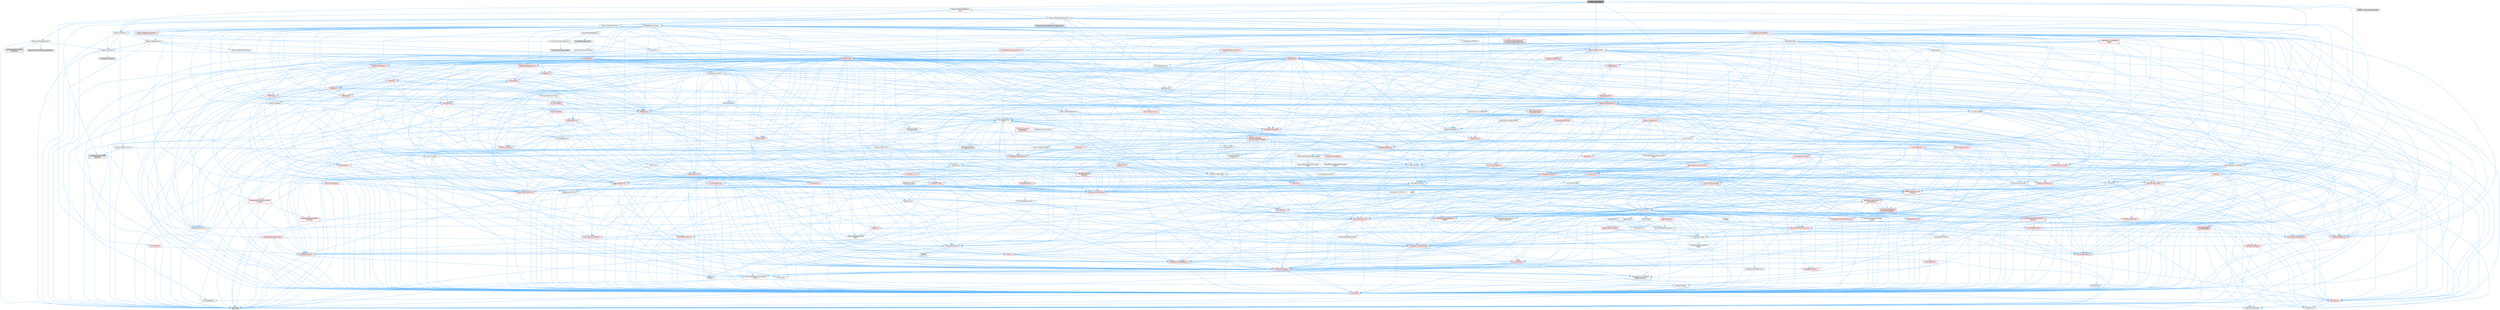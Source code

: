 digraph "MetasoundAssetKey.h"
{
 // INTERACTIVE_SVG=YES
 // LATEX_PDF_SIZE
  bgcolor="transparent";
  edge [fontname=Helvetica,fontsize=10,labelfontname=Helvetica,labelfontsize=10];
  node [fontname=Helvetica,fontsize=10,shape=box,height=0.2,width=0.4];
  Node1 [id="Node000001",label="MetasoundAssetKey.h",height=0.2,width=0.4,color="gray40", fillcolor="grey60", style="filled", fontcolor="black",tooltip=" "];
  Node1 -> Node2 [id="edge1_Node000001_Node000002",color="steelblue1",style="solid",tooltip=" "];
  Node2 [id="Node000002",label="MetasoundFrontendDocument.h",height=0.2,width=0.4,color="grey40", fillcolor="white", style="filled",URL="$d2/de7/MetasoundFrontendDocument_8h.html",tooltip=" "];
  Node2 -> Node3 [id="edge2_Node000002_Node000003",color="steelblue1",style="solid",tooltip=" "];
  Node3 [id="Node000003",label="Algo/Transform.h",height=0.2,width=0.4,color="grey40", fillcolor="white", style="filled",URL="$de/d59/Algo_2Transform_8h.html",tooltip=" "];
  Node3 -> Node4 [id="edge3_Node000003_Node000004",color="steelblue1",style="solid",tooltip=" "];
  Node4 [id="Node000004",label="CoreTypes.h",height=0.2,width=0.4,color="red", fillcolor="#FFF0F0", style="filled",URL="$dc/dec/CoreTypes_8h.html",tooltip=" "];
  Node4 -> Node5 [id="edge4_Node000004_Node000005",color="steelblue1",style="solid",tooltip=" "];
  Node5 [id="Node000005",label="HAL/Platform.h",height=0.2,width=0.4,color="red", fillcolor="#FFF0F0", style="filled",URL="$d9/dd0/Platform_8h.html",tooltip=" "];
  Node5 -> Node6 [id="edge5_Node000005_Node000006",color="steelblue1",style="solid",tooltip=" "];
  Node6 [id="Node000006",label="Misc/Build.h",height=0.2,width=0.4,color="grey40", fillcolor="white", style="filled",URL="$d3/dbb/Build_8h.html",tooltip=" "];
  Node5 -> Node8 [id="edge6_Node000005_Node000008",color="steelblue1",style="solid",tooltip=" "];
  Node8 [id="Node000008",label="type_traits",height=0.2,width=0.4,color="grey60", fillcolor="#E0E0E0", style="filled",tooltip=" "];
  Node5 -> Node9 [id="edge7_Node000005_Node000009",color="steelblue1",style="solid",tooltip=" "];
  Node9 [id="Node000009",label="PreprocessorHelpers.h",height=0.2,width=0.4,color="grey40", fillcolor="white", style="filled",URL="$db/ddb/PreprocessorHelpers_8h.html",tooltip=" "];
  Node4 -> Node17 [id="edge8_Node000004_Node000017",color="steelblue1",style="solid",tooltip=" "];
  Node17 [id="Node000017",label="Misc/CoreDefines.h",height=0.2,width=0.4,color="grey40", fillcolor="white", style="filled",URL="$d3/dd2/CoreDefines_8h.html",tooltip=" "];
  Node3 -> Node18 [id="edge9_Node000003_Node000018",color="steelblue1",style="solid",tooltip=" "];
  Node18 [id="Node000018",label="Templates/Invoke.h",height=0.2,width=0.4,color="grey40", fillcolor="white", style="filled",URL="$d7/deb/Invoke_8h.html",tooltip=" "];
  Node18 -> Node4 [id="edge10_Node000018_Node000004",color="steelblue1",style="solid",tooltip=" "];
  Node18 -> Node19 [id="edge11_Node000018_Node000019",color="steelblue1",style="solid",tooltip=" "];
  Node19 [id="Node000019",label="Traits/MemberFunctionPtr\lOuter.h",height=0.2,width=0.4,color="grey40", fillcolor="white", style="filled",URL="$db/da7/MemberFunctionPtrOuter_8h.html",tooltip=" "];
  Node18 -> Node20 [id="edge12_Node000018_Node000020",color="steelblue1",style="solid",tooltip=" "];
  Node20 [id="Node000020",label="Templates/UnrealTemplate.h",height=0.2,width=0.4,color="red", fillcolor="#FFF0F0", style="filled",URL="$d4/d24/UnrealTemplate_8h.html",tooltip=" "];
  Node20 -> Node4 [id="edge13_Node000020_Node000004",color="steelblue1",style="solid",tooltip=" "];
  Node20 -> Node22 [id="edge14_Node000020_Node000022",color="steelblue1",style="solid",tooltip=" "];
  Node22 [id="Node000022",label="HAL/UnrealMemory.h",height=0.2,width=0.4,color="red", fillcolor="#FFF0F0", style="filled",URL="$d9/d96/UnrealMemory_8h.html",tooltip=" "];
  Node22 -> Node4 [id="edge15_Node000022_Node000004",color="steelblue1",style="solid",tooltip=" "];
  Node20 -> Node95 [id="edge16_Node000020_Node000095",color="steelblue1",style="solid",tooltip=" "];
  Node95 [id="Node000095",label="Templates/UnrealTypeTraits.h",height=0.2,width=0.4,color="red", fillcolor="#FFF0F0", style="filled",URL="$d2/d2d/UnrealTypeTraits_8h.html",tooltip=" "];
  Node95 -> Node4 [id="edge17_Node000095_Node000004",color="steelblue1",style="solid",tooltip=" "];
  Node95 -> Node48 [id="edge18_Node000095_Node000048",color="steelblue1",style="solid",tooltip=" "];
  Node48 [id="Node000048",label="Misc/AssertionMacros.h",height=0.2,width=0.4,color="red", fillcolor="#FFF0F0", style="filled",URL="$d0/dfa/AssertionMacros_8h.html",tooltip=" "];
  Node48 -> Node4 [id="edge19_Node000048_Node000004",color="steelblue1",style="solid",tooltip=" "];
  Node48 -> Node5 [id="edge20_Node000048_Node000005",color="steelblue1",style="solid",tooltip=" "];
  Node48 -> Node9 [id="edge21_Node000048_Node000009",color="steelblue1",style="solid",tooltip=" "];
  Node48 -> Node66 [id="edge22_Node000048_Node000066",color="steelblue1",style="solid",tooltip=" "];
  Node66 [id="Node000066",label="Templates/IsArrayOrRefOf\lTypeByPredicate.h",height=0.2,width=0.4,color="grey40", fillcolor="white", style="filled",URL="$d6/da1/IsArrayOrRefOfTypeByPredicate_8h.html",tooltip=" "];
  Node66 -> Node4 [id="edge23_Node000066_Node000004",color="steelblue1",style="solid",tooltip=" "];
  Node48 -> Node69 [id="edge24_Node000048_Node000069",color="steelblue1",style="solid",tooltip=" "];
  Node69 [id="Node000069",label="Traits/IsCharEncodingCompatible\lWith.h",height=0.2,width=0.4,color="grey40", fillcolor="white", style="filled",URL="$df/dd1/IsCharEncodingCompatibleWith_8h.html",tooltip=" "];
  Node69 -> Node8 [id="edge25_Node000069_Node000008",color="steelblue1",style="solid",tooltip=" "];
  Node69 -> Node70 [id="edge26_Node000069_Node000070",color="steelblue1",style="solid",tooltip=" "];
  Node70 [id="Node000070",label="Traits/IsCharType.h",height=0.2,width=0.4,color="grey40", fillcolor="white", style="filled",URL="$db/d51/IsCharType_8h.html",tooltip=" "];
  Node70 -> Node4 [id="edge27_Node000070_Node000004",color="steelblue1",style="solid",tooltip=" "];
  Node48 -> Node71 [id="edge28_Node000048_Node000071",color="steelblue1",style="solid",tooltip=" "];
  Node71 [id="Node000071",label="Misc/VarArgs.h",height=0.2,width=0.4,color="grey40", fillcolor="white", style="filled",URL="$d5/d6f/VarArgs_8h.html",tooltip=" "];
  Node71 -> Node4 [id="edge29_Node000071_Node000004",color="steelblue1",style="solid",tooltip=" "];
  Node48 -> Node78 [id="edge30_Node000048_Node000078",color="steelblue1",style="solid",tooltip=" "];
  Node78 [id="Node000078",label="atomic",height=0.2,width=0.4,color="grey60", fillcolor="#E0E0E0", style="filled",tooltip=" "];
  Node95 -> Node97 [id="edge31_Node000095_Node000097",color="steelblue1",style="solid",tooltip=" "];
  Node97 [id="Node000097",label="Templates/Models.h",height=0.2,width=0.4,color="red", fillcolor="#FFF0F0", style="filled",URL="$d3/d0c/Models_8h.html",tooltip=" "];
  Node20 -> Node73 [id="edge32_Node000020_Node000073",color="steelblue1",style="solid",tooltip=" "];
  Node73 [id="Node000073",label="Templates/Requires.h",height=0.2,width=0.4,color="red", fillcolor="#FFF0F0", style="filled",URL="$dc/d96/Requires_8h.html",tooltip=" "];
  Node73 -> Node8 [id="edge33_Node000073_Node000008",color="steelblue1",style="solid",tooltip=" "];
  Node20 -> Node8 [id="edge34_Node000020_Node000008",color="steelblue1",style="solid",tooltip=" "];
  Node18 -> Node8 [id="edge35_Node000018_Node000008",color="steelblue1",style="solid",tooltip=" "];
  Node2 -> Node103 [id="edge36_Node000002_Node000103",color="steelblue1",style="solid",tooltip=" "];
  Node103 [id="Node000103",label="Containers/Array.h",height=0.2,width=0.4,color="grey40", fillcolor="white", style="filled",URL="$df/dd0/Array_8h.html",tooltip=" "];
  Node103 -> Node4 [id="edge37_Node000103_Node000004",color="steelblue1",style="solid",tooltip=" "];
  Node103 -> Node48 [id="edge38_Node000103_Node000048",color="steelblue1",style="solid",tooltip=" "];
  Node103 -> Node104 [id="edge39_Node000103_Node000104",color="steelblue1",style="solid",tooltip=" "];
  Node104 [id="Node000104",label="Misc/IntrusiveUnsetOptional\lState.h",height=0.2,width=0.4,color="red", fillcolor="#FFF0F0", style="filled",URL="$d2/d0a/IntrusiveUnsetOptionalState_8h.html",tooltip=" "];
  Node103 -> Node106 [id="edge40_Node000103_Node000106",color="steelblue1",style="solid",tooltip=" "];
  Node106 [id="Node000106",label="Misc/ReverseIterate.h",height=0.2,width=0.4,color="red", fillcolor="#FFF0F0", style="filled",URL="$db/de3/ReverseIterate_8h.html",tooltip=" "];
  Node106 -> Node5 [id="edge41_Node000106_Node000005",color="steelblue1",style="solid",tooltip=" "];
  Node103 -> Node22 [id="edge42_Node000103_Node000022",color="steelblue1",style="solid",tooltip=" "];
  Node103 -> Node95 [id="edge43_Node000103_Node000095",color="steelblue1",style="solid",tooltip=" "];
  Node103 -> Node20 [id="edge44_Node000103_Node000020",color="steelblue1",style="solid",tooltip=" "];
  Node103 -> Node108 [id="edge45_Node000103_Node000108",color="steelblue1",style="solid",tooltip=" "];
  Node108 [id="Node000108",label="Containers/AllowShrinking.h",height=0.2,width=0.4,color="grey40", fillcolor="white", style="filled",URL="$d7/d1a/AllowShrinking_8h.html",tooltip=" "];
  Node108 -> Node4 [id="edge46_Node000108_Node000004",color="steelblue1",style="solid",tooltip=" "];
  Node103 -> Node109 [id="edge47_Node000103_Node000109",color="steelblue1",style="solid",tooltip=" "];
  Node109 [id="Node000109",label="Containers/ContainerAllocation\lPolicies.h",height=0.2,width=0.4,color="red", fillcolor="#FFF0F0", style="filled",URL="$d7/dff/ContainerAllocationPolicies_8h.html",tooltip=" "];
  Node109 -> Node4 [id="edge48_Node000109_Node000004",color="steelblue1",style="solid",tooltip=" "];
  Node109 -> Node109 [id="edge49_Node000109_Node000109",color="steelblue1",style="solid",tooltip=" "];
  Node109 -> Node111 [id="edge50_Node000109_Node000111",color="steelblue1",style="solid",tooltip=" "];
  Node111 [id="Node000111",label="HAL/PlatformMath.h",height=0.2,width=0.4,color="red", fillcolor="#FFF0F0", style="filled",URL="$dc/d53/PlatformMath_8h.html",tooltip=" "];
  Node111 -> Node4 [id="edge51_Node000111_Node000004",color="steelblue1",style="solid",tooltip=" "];
  Node109 -> Node22 [id="edge52_Node000109_Node000022",color="steelblue1",style="solid",tooltip=" "];
  Node109 -> Node48 [id="edge53_Node000109_Node000048",color="steelblue1",style="solid",tooltip=" "];
  Node109 -> Node8 [id="edge54_Node000109_Node000008",color="steelblue1",style="solid",tooltip=" "];
  Node103 -> Node121 [id="edge55_Node000103_Node000121",color="steelblue1",style="solid",tooltip=" "];
  Node121 [id="Node000121",label="Containers/ContainerElement\lTypeCompatibility.h",height=0.2,width=0.4,color="grey40", fillcolor="white", style="filled",URL="$df/ddf/ContainerElementTypeCompatibility_8h.html",tooltip=" "];
  Node121 -> Node4 [id="edge56_Node000121_Node000004",color="steelblue1",style="solid",tooltip=" "];
  Node121 -> Node95 [id="edge57_Node000121_Node000095",color="steelblue1",style="solid",tooltip=" "];
  Node103 -> Node122 [id="edge58_Node000103_Node000122",color="steelblue1",style="solid",tooltip=" "];
  Node122 [id="Node000122",label="Serialization/Archive.h",height=0.2,width=0.4,color="red", fillcolor="#FFF0F0", style="filled",URL="$d7/d3b/Archive_8h.html",tooltip=" "];
  Node122 -> Node24 [id="edge59_Node000122_Node000024",color="steelblue1",style="solid",tooltip=" "];
  Node24 [id="Node000024",label="CoreFwd.h",height=0.2,width=0.4,color="red", fillcolor="#FFF0F0", style="filled",URL="$d1/d1e/CoreFwd_8h.html",tooltip=" "];
  Node24 -> Node4 [id="edge60_Node000024_Node000004",color="steelblue1",style="solid",tooltip=" "];
  Node24 -> Node25 [id="edge61_Node000024_Node000025",color="steelblue1",style="solid",tooltip=" "];
  Node25 [id="Node000025",label="Containers/ContainersFwd.h",height=0.2,width=0.4,color="red", fillcolor="#FFF0F0", style="filled",URL="$d4/d0a/ContainersFwd_8h.html",tooltip=" "];
  Node25 -> Node5 [id="edge62_Node000025_Node000005",color="steelblue1",style="solid",tooltip=" "];
  Node25 -> Node4 [id="edge63_Node000025_Node000004",color="steelblue1",style="solid",tooltip=" "];
  Node24 -> Node30 [id="edge64_Node000024_Node000030",color="steelblue1",style="solid",tooltip=" "];
  Node30 [id="Node000030",label="UObject/UObjectHierarchy\lFwd.h",height=0.2,width=0.4,color="grey40", fillcolor="white", style="filled",URL="$d3/d13/UObjectHierarchyFwd_8h.html",tooltip=" "];
  Node122 -> Node4 [id="edge65_Node000122_Node000004",color="steelblue1",style="solid",tooltip=" "];
  Node122 -> Node48 [id="edge66_Node000122_Node000048",color="steelblue1",style="solid",tooltip=" "];
  Node122 -> Node6 [id="edge67_Node000122_Node000006",color="steelblue1",style="solid",tooltip=" "];
  Node122 -> Node71 [id="edge68_Node000122_Node000071",color="steelblue1",style="solid",tooltip=" "];
  Node122 -> Node66 [id="edge69_Node000122_Node000066",color="steelblue1",style="solid",tooltip=" "];
  Node122 -> Node20 [id="edge70_Node000122_Node000020",color="steelblue1",style="solid",tooltip=" "];
  Node122 -> Node69 [id="edge71_Node000122_Node000069",color="steelblue1",style="solid",tooltip=" "];
  Node122 -> Node131 [id="edge72_Node000122_Node000131",color="steelblue1",style="solid",tooltip=" "];
  Node131 [id="Node000131",label="UObject/ObjectVersion.h",height=0.2,width=0.4,color="grey40", fillcolor="white", style="filled",URL="$da/d63/ObjectVersion_8h.html",tooltip=" "];
  Node131 -> Node4 [id="edge73_Node000131_Node000004",color="steelblue1",style="solid",tooltip=" "];
  Node103 -> Node132 [id="edge74_Node000103_Node000132",color="steelblue1",style="solid",tooltip=" "];
  Node132 [id="Node000132",label="Serialization/MemoryImage\lWriter.h",height=0.2,width=0.4,color="grey40", fillcolor="white", style="filled",URL="$d0/d08/MemoryImageWriter_8h.html",tooltip=" "];
  Node132 -> Node4 [id="edge75_Node000132_Node000004",color="steelblue1",style="solid",tooltip=" "];
  Node132 -> Node133 [id="edge76_Node000132_Node000133",color="steelblue1",style="solid",tooltip=" "];
  Node133 [id="Node000133",label="Serialization/MemoryLayout.h",height=0.2,width=0.4,color="red", fillcolor="#FFF0F0", style="filled",URL="$d7/d66/MemoryLayout_8h.html",tooltip=" "];
  Node133 -> Node136 [id="edge77_Node000133_Node000136",color="steelblue1",style="solid",tooltip=" "];
  Node136 [id="Node000136",label="Containers/EnumAsByte.h",height=0.2,width=0.4,color="red", fillcolor="#FFF0F0", style="filled",URL="$d6/d9a/EnumAsByte_8h.html",tooltip=" "];
  Node136 -> Node4 [id="edge78_Node000136_Node000004",color="steelblue1",style="solid",tooltip=" "];
  Node136 -> Node137 [id="edge79_Node000136_Node000137",color="steelblue1",style="solid",tooltip=" "];
  Node137 [id="Node000137",label="Templates/TypeHash.h",height=0.2,width=0.4,color="grey40", fillcolor="white", style="filled",URL="$d1/d62/TypeHash_8h.html",tooltip=" "];
  Node137 -> Node4 [id="edge80_Node000137_Node000004",color="steelblue1",style="solid",tooltip=" "];
  Node137 -> Node73 [id="edge81_Node000137_Node000073",color="steelblue1",style="solid",tooltip=" "];
  Node137 -> Node138 [id="edge82_Node000137_Node000138",color="steelblue1",style="solid",tooltip=" "];
  Node138 [id="Node000138",label="Misc/Crc.h",height=0.2,width=0.4,color="red", fillcolor="#FFF0F0", style="filled",URL="$d4/dd2/Crc_8h.html",tooltip=" "];
  Node138 -> Node4 [id="edge83_Node000138_Node000004",color="steelblue1",style="solid",tooltip=" "];
  Node138 -> Node48 [id="edge84_Node000138_Node000048",color="steelblue1",style="solid",tooltip=" "];
  Node138 -> Node139 [id="edge85_Node000138_Node000139",color="steelblue1",style="solid",tooltip=" "];
  Node139 [id="Node000139",label="Misc/CString.h",height=0.2,width=0.4,color="red", fillcolor="#FFF0F0", style="filled",URL="$d2/d49/CString_8h.html",tooltip=" "];
  Node139 -> Node4 [id="edge86_Node000139_Node000004",color="steelblue1",style="solid",tooltip=" "];
  Node139 -> Node48 [id="edge87_Node000139_Node000048",color="steelblue1",style="solid",tooltip=" "];
  Node139 -> Node71 [id="edge88_Node000139_Node000071",color="steelblue1",style="solid",tooltip=" "];
  Node139 -> Node66 [id="edge89_Node000139_Node000066",color="steelblue1",style="solid",tooltip=" "];
  Node139 -> Node69 [id="edge90_Node000139_Node000069",color="steelblue1",style="solid",tooltip=" "];
  Node138 -> Node95 [id="edge91_Node000138_Node000095",color="steelblue1",style="solid",tooltip=" "];
  Node138 -> Node70 [id="edge92_Node000138_Node000070",color="steelblue1",style="solid",tooltip=" "];
  Node137 -> Node143 [id="edge93_Node000137_Node000143",color="steelblue1",style="solid",tooltip=" "];
  Node143 [id="Node000143",label="stdint.h",height=0.2,width=0.4,color="grey60", fillcolor="#E0E0E0", style="filled",tooltip=" "];
  Node137 -> Node8 [id="edge94_Node000137_Node000008",color="steelblue1",style="solid",tooltip=" "];
  Node133 -> Node51 [id="edge95_Node000133_Node000051",color="steelblue1",style="solid",tooltip=" "];
  Node51 [id="Node000051",label="Containers/StringFwd.h",height=0.2,width=0.4,color="red", fillcolor="#FFF0F0", style="filled",URL="$df/d37/StringFwd_8h.html",tooltip=" "];
  Node51 -> Node4 [id="edge96_Node000051_Node000004",color="steelblue1",style="solid",tooltip=" "];
  Node51 -> Node52 [id="edge97_Node000051_Node000052",color="steelblue1",style="solid",tooltip=" "];
  Node52 [id="Node000052",label="Traits/ElementType.h",height=0.2,width=0.4,color="red", fillcolor="#FFF0F0", style="filled",URL="$d5/d4f/ElementType_8h.html",tooltip=" "];
  Node52 -> Node5 [id="edge98_Node000052_Node000005",color="steelblue1",style="solid",tooltip=" "];
  Node52 -> Node8 [id="edge99_Node000052_Node000008",color="steelblue1",style="solid",tooltip=" "];
  Node133 -> Node22 [id="edge100_Node000133_Node000022",color="steelblue1",style="solid",tooltip=" "];
  Node133 -> Node97 [id="edge101_Node000133_Node000097",color="steelblue1",style="solid",tooltip=" "];
  Node133 -> Node20 [id="edge102_Node000133_Node000020",color="steelblue1",style="solid",tooltip=" "];
  Node103 -> Node146 [id="edge103_Node000103_Node000146",color="steelblue1",style="solid",tooltip=" "];
  Node146 [id="Node000146",label="Algo/Heapify.h",height=0.2,width=0.4,color="grey40", fillcolor="white", style="filled",URL="$d0/d2a/Heapify_8h.html",tooltip=" "];
  Node146 -> Node147 [id="edge104_Node000146_Node000147",color="steelblue1",style="solid",tooltip=" "];
  Node147 [id="Node000147",label="Algo/Impl/BinaryHeap.h",height=0.2,width=0.4,color="red", fillcolor="#FFF0F0", style="filled",URL="$d7/da3/Algo_2Impl_2BinaryHeap_8h.html",tooltip=" "];
  Node147 -> Node18 [id="edge105_Node000147_Node000018",color="steelblue1",style="solid",tooltip=" "];
  Node147 -> Node8 [id="edge106_Node000147_Node000008",color="steelblue1",style="solid",tooltip=" "];
  Node146 -> Node150 [id="edge107_Node000146_Node000150",color="steelblue1",style="solid",tooltip=" "];
  Node150 [id="Node000150",label="Templates/IdentityFunctor.h",height=0.2,width=0.4,color="grey40", fillcolor="white", style="filled",URL="$d7/d2e/IdentityFunctor_8h.html",tooltip=" "];
  Node150 -> Node5 [id="edge108_Node000150_Node000005",color="steelblue1",style="solid",tooltip=" "];
  Node146 -> Node18 [id="edge109_Node000146_Node000018",color="steelblue1",style="solid",tooltip=" "];
  Node146 -> Node151 [id="edge110_Node000146_Node000151",color="steelblue1",style="solid",tooltip=" "];
  Node151 [id="Node000151",label="Templates/Less.h",height=0.2,width=0.4,color="grey40", fillcolor="white", style="filled",URL="$de/dc8/Less_8h.html",tooltip=" "];
  Node151 -> Node4 [id="edge111_Node000151_Node000004",color="steelblue1",style="solid",tooltip=" "];
  Node151 -> Node20 [id="edge112_Node000151_Node000020",color="steelblue1",style="solid",tooltip=" "];
  Node146 -> Node20 [id="edge113_Node000146_Node000020",color="steelblue1",style="solid",tooltip=" "];
  Node103 -> Node152 [id="edge114_Node000103_Node000152",color="steelblue1",style="solid",tooltip=" "];
  Node152 [id="Node000152",label="Algo/HeapSort.h",height=0.2,width=0.4,color="grey40", fillcolor="white", style="filled",URL="$d3/d92/HeapSort_8h.html",tooltip=" "];
  Node152 -> Node147 [id="edge115_Node000152_Node000147",color="steelblue1",style="solid",tooltip=" "];
  Node152 -> Node150 [id="edge116_Node000152_Node000150",color="steelblue1",style="solid",tooltip=" "];
  Node152 -> Node151 [id="edge117_Node000152_Node000151",color="steelblue1",style="solid",tooltip=" "];
  Node152 -> Node20 [id="edge118_Node000152_Node000020",color="steelblue1",style="solid",tooltip=" "];
  Node103 -> Node153 [id="edge119_Node000103_Node000153",color="steelblue1",style="solid",tooltip=" "];
  Node153 [id="Node000153",label="Algo/IsHeap.h",height=0.2,width=0.4,color="grey40", fillcolor="white", style="filled",URL="$de/d32/IsHeap_8h.html",tooltip=" "];
  Node153 -> Node147 [id="edge120_Node000153_Node000147",color="steelblue1",style="solid",tooltip=" "];
  Node153 -> Node150 [id="edge121_Node000153_Node000150",color="steelblue1",style="solid",tooltip=" "];
  Node153 -> Node18 [id="edge122_Node000153_Node000018",color="steelblue1",style="solid",tooltip=" "];
  Node153 -> Node151 [id="edge123_Node000153_Node000151",color="steelblue1",style="solid",tooltip=" "];
  Node153 -> Node20 [id="edge124_Node000153_Node000020",color="steelblue1",style="solid",tooltip=" "];
  Node103 -> Node147 [id="edge125_Node000103_Node000147",color="steelblue1",style="solid",tooltip=" "];
  Node103 -> Node154 [id="edge126_Node000103_Node000154",color="steelblue1",style="solid",tooltip=" "];
  Node154 [id="Node000154",label="Algo/StableSort.h",height=0.2,width=0.4,color="red", fillcolor="#FFF0F0", style="filled",URL="$d7/d3c/StableSort_8h.html",tooltip=" "];
  Node154 -> Node150 [id="edge127_Node000154_Node000150",color="steelblue1",style="solid",tooltip=" "];
  Node154 -> Node18 [id="edge128_Node000154_Node000018",color="steelblue1",style="solid",tooltip=" "];
  Node154 -> Node151 [id="edge129_Node000154_Node000151",color="steelblue1",style="solid",tooltip=" "];
  Node154 -> Node20 [id="edge130_Node000154_Node000020",color="steelblue1",style="solid",tooltip=" "];
  Node103 -> Node157 [id="edge131_Node000103_Node000157",color="steelblue1",style="solid",tooltip=" "];
  Node157 [id="Node000157",label="Concepts/GetTypeHashable.h",height=0.2,width=0.4,color="grey40", fillcolor="white", style="filled",URL="$d3/da2/GetTypeHashable_8h.html",tooltip=" "];
  Node157 -> Node4 [id="edge132_Node000157_Node000004",color="steelblue1",style="solid",tooltip=" "];
  Node157 -> Node137 [id="edge133_Node000157_Node000137",color="steelblue1",style="solid",tooltip=" "];
  Node103 -> Node150 [id="edge134_Node000103_Node000150",color="steelblue1",style="solid",tooltip=" "];
  Node103 -> Node18 [id="edge135_Node000103_Node000018",color="steelblue1",style="solid",tooltip=" "];
  Node103 -> Node151 [id="edge136_Node000103_Node000151",color="steelblue1",style="solid",tooltip=" "];
  Node103 -> Node158 [id="edge137_Node000103_Node000158",color="steelblue1",style="solid",tooltip=" "];
  Node158 [id="Node000158",label="Templates/LosesQualifiers\lFromTo.h",height=0.2,width=0.4,color="red", fillcolor="#FFF0F0", style="filled",URL="$d2/db3/LosesQualifiersFromTo_8h.html",tooltip=" "];
  Node158 -> Node8 [id="edge138_Node000158_Node000008",color="steelblue1",style="solid",tooltip=" "];
  Node103 -> Node73 [id="edge139_Node000103_Node000073",color="steelblue1",style="solid",tooltip=" "];
  Node103 -> Node159 [id="edge140_Node000103_Node000159",color="steelblue1",style="solid",tooltip=" "];
  Node159 [id="Node000159",label="Templates/Sorting.h",height=0.2,width=0.4,color="red", fillcolor="#FFF0F0", style="filled",URL="$d3/d9e/Sorting_8h.html",tooltip=" "];
  Node159 -> Node4 [id="edge141_Node000159_Node000004",color="steelblue1",style="solid",tooltip=" "];
  Node159 -> Node111 [id="edge142_Node000159_Node000111",color="steelblue1",style="solid",tooltip=" "];
  Node159 -> Node151 [id="edge143_Node000159_Node000151",color="steelblue1",style="solid",tooltip=" "];
  Node103 -> Node163 [id="edge144_Node000103_Node000163",color="steelblue1",style="solid",tooltip=" "];
  Node163 [id="Node000163",label="Templates/AlignmentTemplates.h",height=0.2,width=0.4,color="red", fillcolor="#FFF0F0", style="filled",URL="$dd/d32/AlignmentTemplates_8h.html",tooltip=" "];
  Node163 -> Node4 [id="edge145_Node000163_Node000004",color="steelblue1",style="solid",tooltip=" "];
  Node103 -> Node52 [id="edge146_Node000103_Node000052",color="steelblue1",style="solid",tooltip=" "];
  Node103 -> Node117 [id="edge147_Node000103_Node000117",color="steelblue1",style="solid",tooltip=" "];
  Node117 [id="Node000117",label="limits",height=0.2,width=0.4,color="grey60", fillcolor="#E0E0E0", style="filled",tooltip=" "];
  Node103 -> Node8 [id="edge148_Node000103_Node000008",color="steelblue1",style="solid",tooltip=" "];
  Node2 -> Node164 [id="edge149_Node000002_Node000164",color="steelblue1",style="solid",tooltip=" "];
  Node164 [id="Node000164",label="Containers/Map.h",height=0.2,width=0.4,color="grey40", fillcolor="white", style="filled",URL="$df/d79/Map_8h.html",tooltip=" "];
  Node164 -> Node4 [id="edge150_Node000164_Node000004",color="steelblue1",style="solid",tooltip=" "];
  Node164 -> Node165 [id="edge151_Node000164_Node000165",color="steelblue1",style="solid",tooltip=" "];
  Node165 [id="Node000165",label="Algo/Reverse.h",height=0.2,width=0.4,color="grey40", fillcolor="white", style="filled",URL="$d5/d93/Reverse_8h.html",tooltip=" "];
  Node165 -> Node4 [id="edge152_Node000165_Node000004",color="steelblue1",style="solid",tooltip=" "];
  Node165 -> Node20 [id="edge153_Node000165_Node000020",color="steelblue1",style="solid",tooltip=" "];
  Node164 -> Node121 [id="edge154_Node000164_Node000121",color="steelblue1",style="solid",tooltip=" "];
  Node164 -> Node166 [id="edge155_Node000164_Node000166",color="steelblue1",style="solid",tooltip=" "];
  Node166 [id="Node000166",label="Containers/Set.h",height=0.2,width=0.4,color="red", fillcolor="#FFF0F0", style="filled",URL="$d4/d45/Set_8h.html",tooltip=" "];
  Node166 -> Node109 [id="edge156_Node000166_Node000109",color="steelblue1",style="solid",tooltip=" "];
  Node166 -> Node121 [id="edge157_Node000166_Node000121",color="steelblue1",style="solid",tooltip=" "];
  Node166 -> Node168 [id="edge158_Node000166_Node000168",color="steelblue1",style="solid",tooltip=" "];
  Node168 [id="Node000168",label="Containers/SparseArray.h",height=0.2,width=0.4,color="red", fillcolor="#FFF0F0", style="filled",URL="$d5/dbf/SparseArray_8h.html",tooltip=" "];
  Node168 -> Node4 [id="edge159_Node000168_Node000004",color="steelblue1",style="solid",tooltip=" "];
  Node168 -> Node48 [id="edge160_Node000168_Node000048",color="steelblue1",style="solid",tooltip=" "];
  Node168 -> Node22 [id="edge161_Node000168_Node000022",color="steelblue1",style="solid",tooltip=" "];
  Node168 -> Node95 [id="edge162_Node000168_Node000095",color="steelblue1",style="solid",tooltip=" "];
  Node168 -> Node20 [id="edge163_Node000168_Node000020",color="steelblue1",style="solid",tooltip=" "];
  Node168 -> Node109 [id="edge164_Node000168_Node000109",color="steelblue1",style="solid",tooltip=" "];
  Node168 -> Node151 [id="edge165_Node000168_Node000151",color="steelblue1",style="solid",tooltip=" "];
  Node168 -> Node103 [id="edge166_Node000168_Node000103",color="steelblue1",style="solid",tooltip=" "];
  Node168 -> Node162 [id="edge167_Node000168_Node000162",color="steelblue1",style="solid",tooltip=" "];
  Node162 [id="Node000162",label="Math/UnrealMathUtility.h",height=0.2,width=0.4,color="red", fillcolor="#FFF0F0", style="filled",URL="$db/db8/UnrealMathUtility_8h.html",tooltip=" "];
  Node162 -> Node4 [id="edge168_Node000162_Node000004",color="steelblue1",style="solid",tooltip=" "];
  Node162 -> Node48 [id="edge169_Node000162_Node000048",color="steelblue1",style="solid",tooltip=" "];
  Node162 -> Node111 [id="edge170_Node000162_Node000111",color="steelblue1",style="solid",tooltip=" "];
  Node162 -> Node73 [id="edge171_Node000162_Node000073",color="steelblue1",style="solid",tooltip=" "];
  Node168 -> Node171 [id="edge172_Node000168_Node000171",color="steelblue1",style="solid",tooltip=" "];
  Node171 [id="Node000171",label="Serialization/Structured\lArchive.h",height=0.2,width=0.4,color="red", fillcolor="#FFF0F0", style="filled",URL="$d9/d1e/StructuredArchive_8h.html",tooltip=" "];
  Node171 -> Node103 [id="edge173_Node000171_Node000103",color="steelblue1",style="solid",tooltip=" "];
  Node171 -> Node109 [id="edge174_Node000171_Node000109",color="steelblue1",style="solid",tooltip=" "];
  Node171 -> Node4 [id="edge175_Node000171_Node000004",color="steelblue1",style="solid",tooltip=" "];
  Node171 -> Node6 [id="edge176_Node000171_Node000006",color="steelblue1",style="solid",tooltip=" "];
  Node171 -> Node122 [id="edge177_Node000171_Node000122",color="steelblue1",style="solid",tooltip=" "];
  Node171 -> Node174 [id="edge178_Node000171_Node000174",color="steelblue1",style="solid",tooltip=" "];
  Node174 [id="Node000174",label="Serialization/Structured\lArchiveNameHelpers.h",height=0.2,width=0.4,color="red", fillcolor="#FFF0F0", style="filled",URL="$d0/d7b/StructuredArchiveNameHelpers_8h.html",tooltip=" "];
  Node174 -> Node4 [id="edge179_Node000174_Node000004",color="steelblue1",style="solid",tooltip=" "];
  Node171 -> Node178 [id="edge180_Node000171_Node000178",color="steelblue1",style="solid",tooltip=" "];
  Node178 [id="Node000178",label="Serialization/Structured\lArchiveSlots.h",height=0.2,width=0.4,color="red", fillcolor="#FFF0F0", style="filled",URL="$d2/d87/StructuredArchiveSlots_8h.html",tooltip=" "];
  Node178 -> Node103 [id="edge181_Node000178_Node000103",color="steelblue1",style="solid",tooltip=" "];
  Node178 -> Node4 [id="edge182_Node000178_Node000004",color="steelblue1",style="solid",tooltip=" "];
  Node178 -> Node6 [id="edge183_Node000178_Node000006",color="steelblue1",style="solid",tooltip=" "];
  Node178 -> Node179 [id="edge184_Node000178_Node000179",color="steelblue1",style="solid",tooltip=" "];
  Node179 [id="Node000179",label="Misc/Optional.h",height=0.2,width=0.4,color="red", fillcolor="#FFF0F0", style="filled",URL="$d2/dae/Optional_8h.html",tooltip=" "];
  Node179 -> Node4 [id="edge185_Node000179_Node000004",color="steelblue1",style="solid",tooltip=" "];
  Node179 -> Node48 [id="edge186_Node000179_Node000048",color="steelblue1",style="solid",tooltip=" "];
  Node179 -> Node104 [id="edge187_Node000179_Node000104",color="steelblue1",style="solid",tooltip=" "];
  Node179 -> Node20 [id="edge188_Node000179_Node000020",color="steelblue1",style="solid",tooltip=" "];
  Node179 -> Node122 [id="edge189_Node000179_Node000122",color="steelblue1",style="solid",tooltip=" "];
  Node178 -> Node122 [id="edge190_Node000178_Node000122",color="steelblue1",style="solid",tooltip=" "];
  Node178 -> Node174 [id="edge191_Node000178_Node000174",color="steelblue1",style="solid",tooltip=" "];
  Node168 -> Node132 [id="edge192_Node000168_Node000132",color="steelblue1",style="solid",tooltip=" "];
  Node168 -> Node187 [id="edge193_Node000168_Node000187",color="steelblue1",style="solid",tooltip=" "];
  Node187 [id="Node000187",label="Containers/UnrealString.h",height=0.2,width=0.4,color="red", fillcolor="#FFF0F0", style="filled",URL="$d5/dba/UnrealString_8h.html",tooltip=" "];
  Node168 -> Node104 [id="edge194_Node000168_Node000104",color="steelblue1",style="solid",tooltip=" "];
  Node166 -> Node25 [id="edge195_Node000166_Node000025",color="steelblue1",style="solid",tooltip=" "];
  Node166 -> Node162 [id="edge196_Node000166_Node000162",color="steelblue1",style="solid",tooltip=" "];
  Node166 -> Node48 [id="edge197_Node000166_Node000048",color="steelblue1",style="solid",tooltip=" "];
  Node166 -> Node191 [id="edge198_Node000166_Node000191",color="steelblue1",style="solid",tooltip=" "];
  Node191 [id="Node000191",label="Misc/StructBuilder.h",height=0.2,width=0.4,color="grey40", fillcolor="white", style="filled",URL="$d9/db3/StructBuilder_8h.html",tooltip=" "];
  Node191 -> Node4 [id="edge199_Node000191_Node000004",color="steelblue1",style="solid",tooltip=" "];
  Node191 -> Node162 [id="edge200_Node000191_Node000162",color="steelblue1",style="solid",tooltip=" "];
  Node191 -> Node163 [id="edge201_Node000191_Node000163",color="steelblue1",style="solid",tooltip=" "];
  Node166 -> Node132 [id="edge202_Node000166_Node000132",color="steelblue1",style="solid",tooltip=" "];
  Node166 -> Node171 [id="edge203_Node000166_Node000171",color="steelblue1",style="solid",tooltip=" "];
  Node166 -> Node192 [id="edge204_Node000166_Node000192",color="steelblue1",style="solid",tooltip=" "];
  Node192 [id="Node000192",label="Templates/Function.h",height=0.2,width=0.4,color="grey40", fillcolor="white", style="filled",URL="$df/df5/Function_8h.html",tooltip=" "];
  Node192 -> Node4 [id="edge205_Node000192_Node000004",color="steelblue1",style="solid",tooltip=" "];
  Node192 -> Node48 [id="edge206_Node000192_Node000048",color="steelblue1",style="solid",tooltip=" "];
  Node192 -> Node104 [id="edge207_Node000192_Node000104",color="steelblue1",style="solid",tooltip=" "];
  Node192 -> Node22 [id="edge208_Node000192_Node000022",color="steelblue1",style="solid",tooltip=" "];
  Node192 -> Node193 [id="edge209_Node000192_Node000193",color="steelblue1",style="solid",tooltip=" "];
  Node193 [id="Node000193",label="Templates/FunctionFwd.h",height=0.2,width=0.4,color="grey40", fillcolor="white", style="filled",URL="$d6/d54/FunctionFwd_8h.html",tooltip=" "];
  Node192 -> Node95 [id="edge210_Node000192_Node000095",color="steelblue1",style="solid",tooltip=" "];
  Node192 -> Node18 [id="edge211_Node000192_Node000018",color="steelblue1",style="solid",tooltip=" "];
  Node192 -> Node20 [id="edge212_Node000192_Node000020",color="steelblue1",style="solid",tooltip=" "];
  Node192 -> Node73 [id="edge213_Node000192_Node000073",color="steelblue1",style="solid",tooltip=" "];
  Node192 -> Node162 [id="edge214_Node000192_Node000162",color="steelblue1",style="solid",tooltip=" "];
  Node192 -> Node40 [id="edge215_Node000192_Node000040",color="steelblue1",style="solid",tooltip=" "];
  Node40 [id="Node000040",label="new",height=0.2,width=0.4,color="grey60", fillcolor="#E0E0E0", style="filled",tooltip=" "];
  Node192 -> Node8 [id="edge216_Node000192_Node000008",color="steelblue1",style="solid",tooltip=" "];
  Node166 -> Node159 [id="edge217_Node000166_Node000159",color="steelblue1",style="solid",tooltip=" "];
  Node166 -> Node137 [id="edge218_Node000166_Node000137",color="steelblue1",style="solid",tooltip=" "];
  Node166 -> Node20 [id="edge219_Node000166_Node000020",color="steelblue1",style="solid",tooltip=" "];
  Node166 -> Node8 [id="edge220_Node000166_Node000008",color="steelblue1",style="solid",tooltip=" "];
  Node164 -> Node187 [id="edge221_Node000164_Node000187",color="steelblue1",style="solid",tooltip=" "];
  Node164 -> Node48 [id="edge222_Node000164_Node000048",color="steelblue1",style="solid",tooltip=" "];
  Node164 -> Node191 [id="edge223_Node000164_Node000191",color="steelblue1",style="solid",tooltip=" "];
  Node164 -> Node192 [id="edge224_Node000164_Node000192",color="steelblue1",style="solid",tooltip=" "];
  Node164 -> Node159 [id="edge225_Node000164_Node000159",color="steelblue1",style="solid",tooltip=" "];
  Node164 -> Node195 [id="edge226_Node000164_Node000195",color="steelblue1",style="solid",tooltip=" "];
  Node195 [id="Node000195",label="Templates/Tuple.h",height=0.2,width=0.4,color="red", fillcolor="#FFF0F0", style="filled",URL="$d2/d4f/Tuple_8h.html",tooltip=" "];
  Node195 -> Node4 [id="edge227_Node000195_Node000004",color="steelblue1",style="solid",tooltip=" "];
  Node195 -> Node20 [id="edge228_Node000195_Node000020",color="steelblue1",style="solid",tooltip=" "];
  Node195 -> Node18 [id="edge229_Node000195_Node000018",color="steelblue1",style="solid",tooltip=" "];
  Node195 -> Node171 [id="edge230_Node000195_Node000171",color="steelblue1",style="solid",tooltip=" "];
  Node195 -> Node133 [id="edge231_Node000195_Node000133",color="steelblue1",style="solid",tooltip=" "];
  Node195 -> Node73 [id="edge232_Node000195_Node000073",color="steelblue1",style="solid",tooltip=" "];
  Node195 -> Node137 [id="edge233_Node000195_Node000137",color="steelblue1",style="solid",tooltip=" "];
  Node195 -> Node8 [id="edge234_Node000195_Node000008",color="steelblue1",style="solid",tooltip=" "];
  Node164 -> Node20 [id="edge235_Node000164_Node000020",color="steelblue1",style="solid",tooltip=" "];
  Node164 -> Node95 [id="edge236_Node000164_Node000095",color="steelblue1",style="solid",tooltip=" "];
  Node164 -> Node8 [id="edge237_Node000164_Node000008",color="steelblue1",style="solid",tooltip=" "];
  Node2 -> Node198 [id="edge238_Node000002_Node000198",color="steelblue1",style="solid",tooltip=" "];
  Node198 [id="Node000198",label="IAudioParameterInterface\lRegistry.h",height=0.2,width=0.4,color="grey60", fillcolor="#E0E0E0", style="filled",tooltip=" "];
  Node2 -> Node199 [id="edge239_Node000002_Node000199",color="steelblue1",style="solid",tooltip=" "];
  Node199 [id="Node000199",label="Internationalization\l/Text.h",height=0.2,width=0.4,color="grey40", fillcolor="white", style="filled",URL="$d6/d35/Text_8h.html",tooltip=" "];
  Node199 -> Node4 [id="edge240_Node000199_Node000004",color="steelblue1",style="solid",tooltip=" "];
  Node199 -> Node36 [id="edge241_Node000199_Node000036",color="steelblue1",style="solid",tooltip=" "];
  Node36 [id="Node000036",label="HAL/PlatformAtomics.h",height=0.2,width=0.4,color="red", fillcolor="#FFF0F0", style="filled",URL="$d3/d36/PlatformAtomics_8h.html",tooltip=" "];
  Node36 -> Node4 [id="edge242_Node000036_Node000004",color="steelblue1",style="solid",tooltip=" "];
  Node199 -> Node48 [id="edge243_Node000199_Node000048",color="steelblue1",style="solid",tooltip=" "];
  Node199 -> Node56 [id="edge244_Node000199_Node000056",color="steelblue1",style="solid",tooltip=" "];
  Node56 [id="Node000056",label="Misc/EnumClassFlags.h",height=0.2,width=0.4,color="grey40", fillcolor="white", style="filled",URL="$d8/de7/EnumClassFlags_8h.html",tooltip=" "];
  Node199 -> Node95 [id="edge245_Node000199_Node000095",color="steelblue1",style="solid",tooltip=" "];
  Node199 -> Node103 [id="edge246_Node000199_Node000103",color="steelblue1",style="solid",tooltip=" "];
  Node199 -> Node187 [id="edge247_Node000199_Node000187",color="steelblue1",style="solid",tooltip=" "];
  Node199 -> Node200 [id="edge248_Node000199_Node000200",color="steelblue1",style="solid",tooltip=" "];
  Node200 [id="Node000200",label="Containers/SortedMap.h",height=0.2,width=0.4,color="red", fillcolor="#FFF0F0", style="filled",URL="$d1/dcf/SortedMap_8h.html",tooltip=" "];
  Node200 -> Node164 [id="edge249_Node000200_Node000164",color="steelblue1",style="solid",tooltip=" "];
  Node200 -> Node201 [id="edge250_Node000200_Node000201",color="steelblue1",style="solid",tooltip=" "];
  Node201 [id="Node000201",label="UObject/NameTypes.h",height=0.2,width=0.4,color="red", fillcolor="#FFF0F0", style="filled",URL="$d6/d35/NameTypes_8h.html",tooltip=" "];
  Node201 -> Node4 [id="edge251_Node000201_Node000004",color="steelblue1",style="solid",tooltip=" "];
  Node201 -> Node48 [id="edge252_Node000201_Node000048",color="steelblue1",style="solid",tooltip=" "];
  Node201 -> Node22 [id="edge253_Node000201_Node000022",color="steelblue1",style="solid",tooltip=" "];
  Node201 -> Node95 [id="edge254_Node000201_Node000095",color="steelblue1",style="solid",tooltip=" "];
  Node201 -> Node20 [id="edge255_Node000201_Node000020",color="steelblue1",style="solid",tooltip=" "];
  Node201 -> Node187 [id="edge256_Node000201_Node000187",color="steelblue1",style="solid",tooltip=" "];
  Node201 -> Node51 [id="edge257_Node000201_Node000051",color="steelblue1",style="solid",tooltip=" "];
  Node201 -> Node206 [id="edge258_Node000201_Node000206",color="steelblue1",style="solid",tooltip=" "];
  Node206 [id="Node000206",label="UObject/UnrealNames.h",height=0.2,width=0.4,color="red", fillcolor="#FFF0F0", style="filled",URL="$d8/db1/UnrealNames_8h.html",tooltip=" "];
  Node206 -> Node4 [id="edge259_Node000206_Node000004",color="steelblue1",style="solid",tooltip=" "];
  Node201 -> Node81 [id="edge260_Node000201_Node000081",color="steelblue1",style="solid",tooltip=" "];
  Node81 [id="Node000081",label="Templates/Atomic.h",height=0.2,width=0.4,color="red", fillcolor="#FFF0F0", style="filled",URL="$d3/d91/Atomic_8h.html",tooltip=" "];
  Node81 -> Node82 [id="edge261_Node000081_Node000082",color="steelblue1",style="solid",tooltip=" "];
  Node82 [id="Node000082",label="HAL/ThreadSafeCounter.h",height=0.2,width=0.4,color="grey40", fillcolor="white", style="filled",URL="$dc/dc9/ThreadSafeCounter_8h.html",tooltip=" "];
  Node82 -> Node4 [id="edge262_Node000082_Node000004",color="steelblue1",style="solid",tooltip=" "];
  Node82 -> Node36 [id="edge263_Node000082_Node000036",color="steelblue1",style="solid",tooltip=" "];
  Node81 -> Node78 [id="edge264_Node000081_Node000078",color="steelblue1",style="solid",tooltip=" "];
  Node201 -> Node133 [id="edge265_Node000201_Node000133",color="steelblue1",style="solid",tooltip=" "];
  Node201 -> Node104 [id="edge266_Node000201_Node000104",color="steelblue1",style="solid",tooltip=" "];
  Node199 -> Node136 [id="edge267_Node000199_Node000136",color="steelblue1",style="solid",tooltip=" "];
  Node199 -> Node214 [id="edge268_Node000199_Node000214",color="steelblue1",style="solid",tooltip=" "];
  Node214 [id="Node000214",label="Templates/SharedPointer.h",height=0.2,width=0.4,color="red", fillcolor="#FFF0F0", style="filled",URL="$d2/d17/SharedPointer_8h.html",tooltip=" "];
  Node214 -> Node4 [id="edge269_Node000214_Node000004",color="steelblue1",style="solid",tooltip=" "];
  Node214 -> Node104 [id="edge270_Node000214_Node000104",color="steelblue1",style="solid",tooltip=" "];
  Node214 -> Node215 [id="edge271_Node000214_Node000215",color="steelblue1",style="solid",tooltip=" "];
  Node215 [id="Node000215",label="Templates/PointerIsConvertible\lFromTo.h",height=0.2,width=0.4,color="red", fillcolor="#FFF0F0", style="filled",URL="$d6/d65/PointerIsConvertibleFromTo_8h.html",tooltip=" "];
  Node215 -> Node4 [id="edge272_Node000215_Node000004",color="steelblue1",style="solid",tooltip=" "];
  Node215 -> Node158 [id="edge273_Node000215_Node000158",color="steelblue1",style="solid",tooltip=" "];
  Node215 -> Node8 [id="edge274_Node000215_Node000008",color="steelblue1",style="solid",tooltip=" "];
  Node214 -> Node48 [id="edge275_Node000214_Node000048",color="steelblue1",style="solid",tooltip=" "];
  Node214 -> Node22 [id="edge276_Node000214_Node000022",color="steelblue1",style="solid",tooltip=" "];
  Node214 -> Node103 [id="edge277_Node000214_Node000103",color="steelblue1",style="solid",tooltip=" "];
  Node214 -> Node164 [id="edge278_Node000214_Node000164",color="steelblue1",style="solid",tooltip=" "];
  Node214 -> Node216 [id="edge279_Node000214_Node000216",color="steelblue1",style="solid",tooltip=" "];
  Node216 [id="Node000216",label="CoreGlobals.h",height=0.2,width=0.4,color="grey40", fillcolor="white", style="filled",URL="$d5/d8c/CoreGlobals_8h.html",tooltip=" "];
  Node216 -> Node187 [id="edge280_Node000216_Node000187",color="steelblue1",style="solid",tooltip=" "];
  Node216 -> Node4 [id="edge281_Node000216_Node000004",color="steelblue1",style="solid",tooltip=" "];
  Node216 -> Node217 [id="edge282_Node000216_Node000217",color="steelblue1",style="solid",tooltip=" "];
  Node217 [id="Node000217",label="HAL/PlatformTLS.h",height=0.2,width=0.4,color="red", fillcolor="#FFF0F0", style="filled",URL="$d0/def/PlatformTLS_8h.html",tooltip=" "];
  Node217 -> Node4 [id="edge283_Node000217_Node000004",color="steelblue1",style="solid",tooltip=" "];
  Node216 -> Node220 [id="edge284_Node000216_Node000220",color="steelblue1",style="solid",tooltip=" "];
  Node220 [id="Node000220",label="Logging/LogMacros.h",height=0.2,width=0.4,color="red", fillcolor="#FFF0F0", style="filled",URL="$d0/d16/LogMacros_8h.html",tooltip=" "];
  Node220 -> Node187 [id="edge285_Node000220_Node000187",color="steelblue1",style="solid",tooltip=" "];
  Node220 -> Node4 [id="edge286_Node000220_Node000004",color="steelblue1",style="solid",tooltip=" "];
  Node220 -> Node9 [id="edge287_Node000220_Node000009",color="steelblue1",style="solid",tooltip=" "];
  Node220 -> Node80 [id="edge288_Node000220_Node000080",color="steelblue1",style="solid",tooltip=" "];
  Node80 [id="Node000080",label="Logging/LogVerbosity.h",height=0.2,width=0.4,color="grey40", fillcolor="white", style="filled",URL="$d2/d8f/LogVerbosity_8h.html",tooltip=" "];
  Node80 -> Node4 [id="edge289_Node000080_Node000004",color="steelblue1",style="solid",tooltip=" "];
  Node220 -> Node48 [id="edge290_Node000220_Node000048",color="steelblue1",style="solid",tooltip=" "];
  Node220 -> Node6 [id="edge291_Node000220_Node000006",color="steelblue1",style="solid",tooltip=" "];
  Node220 -> Node71 [id="edge292_Node000220_Node000071",color="steelblue1",style="solid",tooltip=" "];
  Node220 -> Node66 [id="edge293_Node000220_Node000066",color="steelblue1",style="solid",tooltip=" "];
  Node220 -> Node69 [id="edge294_Node000220_Node000069",color="steelblue1",style="solid",tooltip=" "];
  Node220 -> Node8 [id="edge295_Node000220_Node000008",color="steelblue1",style="solid",tooltip=" "];
  Node216 -> Node6 [id="edge296_Node000216_Node000006",color="steelblue1",style="solid",tooltip=" "];
  Node216 -> Node56 [id="edge297_Node000216_Node000056",color="steelblue1",style="solid",tooltip=" "];
  Node216 -> Node79 [id="edge298_Node000216_Node000079",color="steelblue1",style="solid",tooltip=" "];
  Node79 [id="Node000079",label="Misc/OutputDevice.h",height=0.2,width=0.4,color="red", fillcolor="#FFF0F0", style="filled",URL="$d7/d32/OutputDevice_8h.html",tooltip=" "];
  Node79 -> Node24 [id="edge299_Node000079_Node000024",color="steelblue1",style="solid",tooltip=" "];
  Node79 -> Node4 [id="edge300_Node000079_Node000004",color="steelblue1",style="solid",tooltip=" "];
  Node79 -> Node80 [id="edge301_Node000079_Node000080",color="steelblue1",style="solid",tooltip=" "];
  Node79 -> Node71 [id="edge302_Node000079_Node000071",color="steelblue1",style="solid",tooltip=" "];
  Node79 -> Node66 [id="edge303_Node000079_Node000066",color="steelblue1",style="solid",tooltip=" "];
  Node79 -> Node69 [id="edge304_Node000079_Node000069",color="steelblue1",style="solid",tooltip=" "];
  Node216 -> Node60 [id="edge305_Node000216_Node000060",color="steelblue1",style="solid",tooltip=" "];
  Node60 [id="Node000060",label="ProfilingDebugging\l/CpuProfilerTrace.h",height=0.2,width=0.4,color="red", fillcolor="#FFF0F0", style="filled",URL="$da/dcb/CpuProfilerTrace_8h.html",tooltip=" "];
  Node60 -> Node4 [id="edge306_Node000060_Node000004",color="steelblue1",style="solid",tooltip=" "];
  Node60 -> Node25 [id="edge307_Node000060_Node000025",color="steelblue1",style="solid",tooltip=" "];
  Node60 -> Node36 [id="edge308_Node000060_Node000036",color="steelblue1",style="solid",tooltip=" "];
  Node60 -> Node9 [id="edge309_Node000060_Node000009",color="steelblue1",style="solid",tooltip=" "];
  Node60 -> Node6 [id="edge310_Node000060_Node000006",color="steelblue1",style="solid",tooltip=" "];
  Node216 -> Node81 [id="edge311_Node000216_Node000081",color="steelblue1",style="solid",tooltip=" "];
  Node216 -> Node201 [id="edge312_Node000216_Node000201",color="steelblue1",style="solid",tooltip=" "];
  Node216 -> Node78 [id="edge313_Node000216_Node000078",color="steelblue1",style="solid",tooltip=" "];
  Node199 -> Node228 [id="edge314_Node000199_Node000228",color="steelblue1",style="solid",tooltip=" "];
  Node228 [id="Node000228",label="Internationalization\l/TextKey.h",height=0.2,width=0.4,color="red", fillcolor="#FFF0F0", style="filled",URL="$d8/d4a/TextKey_8h.html",tooltip=" "];
  Node228 -> Node4 [id="edge315_Node000228_Node000004",color="steelblue1",style="solid",tooltip=" "];
  Node228 -> Node137 [id="edge316_Node000228_Node000137",color="steelblue1",style="solid",tooltip=" "];
  Node228 -> Node209 [id="edge317_Node000228_Node000209",color="steelblue1",style="solid",tooltip=" "];
  Node209 [id="Node000209",label="Containers/StringView.h",height=0.2,width=0.4,color="red", fillcolor="#FFF0F0", style="filled",URL="$dd/dea/StringView_8h.html",tooltip=" "];
  Node209 -> Node4 [id="edge318_Node000209_Node000004",color="steelblue1",style="solid",tooltip=" "];
  Node209 -> Node51 [id="edge319_Node000209_Node000051",color="steelblue1",style="solid",tooltip=" "];
  Node209 -> Node22 [id="edge320_Node000209_Node000022",color="steelblue1",style="solid",tooltip=" "];
  Node209 -> Node162 [id="edge321_Node000209_Node000162",color="steelblue1",style="solid",tooltip=" "];
  Node209 -> Node138 [id="edge322_Node000209_Node000138",color="steelblue1",style="solid",tooltip=" "];
  Node209 -> Node139 [id="edge323_Node000209_Node000139",color="steelblue1",style="solid",tooltip=" "];
  Node209 -> Node106 [id="edge324_Node000209_Node000106",color="steelblue1",style="solid",tooltip=" "];
  Node209 -> Node73 [id="edge325_Node000209_Node000073",color="steelblue1",style="solid",tooltip=" "];
  Node209 -> Node20 [id="edge326_Node000209_Node000020",color="steelblue1",style="solid",tooltip=" "];
  Node209 -> Node52 [id="edge327_Node000209_Node000052",color="steelblue1",style="solid",tooltip=" "];
  Node209 -> Node69 [id="edge328_Node000209_Node000069",color="steelblue1",style="solid",tooltip=" "];
  Node209 -> Node70 [id="edge329_Node000209_Node000070",color="steelblue1",style="solid",tooltip=" "];
  Node209 -> Node8 [id="edge330_Node000209_Node000008",color="steelblue1",style="solid",tooltip=" "];
  Node228 -> Node187 [id="edge331_Node000228_Node000187",color="steelblue1",style="solid",tooltip=" "];
  Node228 -> Node171 [id="edge332_Node000228_Node000171",color="steelblue1",style="solid",tooltip=" "];
  Node199 -> Node229 [id="edge333_Node000199_Node000229",color="steelblue1",style="solid",tooltip=" "];
  Node229 [id="Node000229",label="Internationalization\l/LocKeyFuncs.h",height=0.2,width=0.4,color="grey40", fillcolor="white", style="filled",URL="$dd/d46/LocKeyFuncs_8h.html",tooltip=" "];
  Node229 -> Node4 [id="edge334_Node000229_Node000004",color="steelblue1",style="solid",tooltip=" "];
  Node229 -> Node166 [id="edge335_Node000229_Node000166",color="steelblue1",style="solid",tooltip=" "];
  Node229 -> Node164 [id="edge336_Node000229_Node000164",color="steelblue1",style="solid",tooltip=" "];
  Node199 -> Node230 [id="edge337_Node000199_Node000230",color="steelblue1",style="solid",tooltip=" "];
  Node230 [id="Node000230",label="Internationalization\l/CulturePointer.h",height=0.2,width=0.4,color="grey40", fillcolor="white", style="filled",URL="$d6/dbe/CulturePointer_8h.html",tooltip=" "];
  Node230 -> Node4 [id="edge338_Node000230_Node000004",color="steelblue1",style="solid",tooltip=" "];
  Node230 -> Node214 [id="edge339_Node000230_Node000214",color="steelblue1",style="solid",tooltip=" "];
  Node199 -> Node231 [id="edge340_Node000199_Node000231",color="steelblue1",style="solid",tooltip=" "];
  Node231 [id="Node000231",label="Internationalization\l/TextComparison.h",height=0.2,width=0.4,color="grey40", fillcolor="white", style="filled",URL="$d7/ddc/TextComparison_8h.html",tooltip=" "];
  Node231 -> Node4 [id="edge341_Node000231_Node000004",color="steelblue1",style="solid",tooltip=" "];
  Node231 -> Node187 [id="edge342_Node000231_Node000187",color="steelblue1",style="solid",tooltip=" "];
  Node199 -> Node232 [id="edge343_Node000199_Node000232",color="steelblue1",style="solid",tooltip=" "];
  Node232 [id="Node000232",label="Internationalization\l/TextLocalizationManager.h",height=0.2,width=0.4,color="red", fillcolor="#FFF0F0", style="filled",URL="$d5/d2e/TextLocalizationManager_8h.html",tooltip=" "];
  Node232 -> Node103 [id="edge344_Node000232_Node000103",color="steelblue1",style="solid",tooltip=" "];
  Node232 -> Node211 [id="edge345_Node000232_Node000211",color="steelblue1",style="solid",tooltip=" "];
  Node211 [id="Node000211",label="Containers/ArrayView.h",height=0.2,width=0.4,color="grey40", fillcolor="white", style="filled",URL="$d7/df4/ArrayView_8h.html",tooltip=" "];
  Node211 -> Node4 [id="edge346_Node000211_Node000004",color="steelblue1",style="solid",tooltip=" "];
  Node211 -> Node25 [id="edge347_Node000211_Node000025",color="steelblue1",style="solid",tooltip=" "];
  Node211 -> Node48 [id="edge348_Node000211_Node000048",color="steelblue1",style="solid",tooltip=" "];
  Node211 -> Node106 [id="edge349_Node000211_Node000106",color="steelblue1",style="solid",tooltip=" "];
  Node211 -> Node104 [id="edge350_Node000211_Node000104",color="steelblue1",style="solid",tooltip=" "];
  Node211 -> Node18 [id="edge351_Node000211_Node000018",color="steelblue1",style="solid",tooltip=" "];
  Node211 -> Node95 [id="edge352_Node000211_Node000095",color="steelblue1",style="solid",tooltip=" "];
  Node211 -> Node52 [id="edge353_Node000211_Node000052",color="steelblue1",style="solid",tooltip=" "];
  Node211 -> Node103 [id="edge354_Node000211_Node000103",color="steelblue1",style="solid",tooltip=" "];
  Node211 -> Node162 [id="edge355_Node000211_Node000162",color="steelblue1",style="solid",tooltip=" "];
  Node211 -> Node8 [id="edge356_Node000211_Node000008",color="steelblue1",style="solid",tooltip=" "];
  Node232 -> Node109 [id="edge357_Node000232_Node000109",color="steelblue1",style="solid",tooltip=" "];
  Node232 -> Node164 [id="edge358_Node000232_Node000164",color="steelblue1",style="solid",tooltip=" "];
  Node232 -> Node166 [id="edge359_Node000232_Node000166",color="steelblue1",style="solid",tooltip=" "];
  Node232 -> Node187 [id="edge360_Node000232_Node000187",color="steelblue1",style="solid",tooltip=" "];
  Node232 -> Node4 [id="edge361_Node000232_Node000004",color="steelblue1",style="solid",tooltip=" "];
  Node232 -> Node235 [id="edge362_Node000232_Node000235",color="steelblue1",style="solid",tooltip=" "];
  Node235 [id="Node000235",label="Delegates/Delegate.h",height=0.2,width=0.4,color="red", fillcolor="#FFF0F0", style="filled",URL="$d4/d80/Delegate_8h.html",tooltip=" "];
  Node235 -> Node4 [id="edge363_Node000235_Node000004",color="steelblue1",style="solid",tooltip=" "];
  Node235 -> Node48 [id="edge364_Node000235_Node000048",color="steelblue1",style="solid",tooltip=" "];
  Node235 -> Node201 [id="edge365_Node000235_Node000201",color="steelblue1",style="solid",tooltip=" "];
  Node235 -> Node214 [id="edge366_Node000235_Node000214",color="steelblue1",style="solid",tooltip=" "];
  Node235 -> Node236 [id="edge367_Node000235_Node000236",color="steelblue1",style="solid",tooltip=" "];
  Node236 [id="Node000236",label="UObject/WeakObjectPtrTemplates.h",height=0.2,width=0.4,color="grey40", fillcolor="white", style="filled",URL="$d8/d3b/WeakObjectPtrTemplates_8h.html",tooltip=" "];
  Node236 -> Node4 [id="edge368_Node000236_Node000004",color="steelblue1",style="solid",tooltip=" "];
  Node236 -> Node158 [id="edge369_Node000236_Node000158",color="steelblue1",style="solid",tooltip=" "];
  Node236 -> Node73 [id="edge370_Node000236_Node000073",color="steelblue1",style="solid",tooltip=" "];
  Node236 -> Node164 [id="edge371_Node000236_Node000164",color="steelblue1",style="solid",tooltip=" "];
  Node236 -> Node237 [id="edge372_Node000236_Node000237",color="steelblue1",style="solid",tooltip=" "];
  Node237 [id="Node000237",label="UObject/WeakObjectPtrTemplates\lFwd.h",height=0.2,width=0.4,color="grey40", fillcolor="white", style="filled",URL="$db/deb/WeakObjectPtrTemplatesFwd_8h.html",tooltip=" "];
  Node236 -> Node238 [id="edge373_Node000236_Node000238",color="steelblue1",style="solid",tooltip=" "];
  Node238 [id="Node000238",label="UObject/StrongObjectPtrTemplates\lFwd.h",height=0.2,width=0.4,color="grey40", fillcolor="white", style="filled",URL="$df/d90/StrongObjectPtrTemplatesFwd_8h.html",tooltip=" "];
  Node236 -> Node8 [id="edge374_Node000236_Node000008",color="steelblue1",style="solid",tooltip=" "];
  Node232 -> Node229 [id="edge375_Node000232_Node000229",color="steelblue1",style="solid",tooltip=" "];
  Node232 -> Node228 [id="edge376_Node000232_Node000228",color="steelblue1",style="solid",tooltip=" "];
  Node232 -> Node138 [id="edge377_Node000232_Node000138",color="steelblue1",style="solid",tooltip=" "];
  Node232 -> Node56 [id="edge378_Node000232_Node000056",color="steelblue1",style="solid",tooltip=" "];
  Node232 -> Node192 [id="edge379_Node000232_Node000192",color="steelblue1",style="solid",tooltip=" "];
  Node232 -> Node214 [id="edge380_Node000232_Node000214",color="steelblue1",style="solid",tooltip=" "];
  Node232 -> Node78 [id="edge381_Node000232_Node000078",color="steelblue1",style="solid",tooltip=" "];
  Node199 -> Node256 [id="edge382_Node000199_Node000256",color="steelblue1",style="solid",tooltip=" "];
  Node256 [id="Node000256",label="Internationalization\l/StringTableCoreFwd.h",height=0.2,width=0.4,color="grey40", fillcolor="white", style="filled",URL="$d2/d42/StringTableCoreFwd_8h.html",tooltip=" "];
  Node256 -> Node4 [id="edge383_Node000256_Node000004",color="steelblue1",style="solid",tooltip=" "];
  Node256 -> Node214 [id="edge384_Node000256_Node000214",color="steelblue1",style="solid",tooltip=" "];
  Node199 -> Node257 [id="edge385_Node000199_Node000257",color="steelblue1",style="solid",tooltip=" "];
  Node257 [id="Node000257",label="Internationalization\l/ITextData.h",height=0.2,width=0.4,color="red", fillcolor="#FFF0F0", style="filled",URL="$d5/dbd/ITextData_8h.html",tooltip=" "];
  Node257 -> Node4 [id="edge386_Node000257_Node000004",color="steelblue1",style="solid",tooltip=" "];
  Node257 -> Node232 [id="edge387_Node000257_Node000232",color="steelblue1",style="solid",tooltip=" "];
  Node199 -> Node179 [id="edge388_Node000199_Node000179",color="steelblue1",style="solid",tooltip=" "];
  Node199 -> Node183 [id="edge389_Node000199_Node000183",color="steelblue1",style="solid",tooltip=" "];
  Node183 [id="Node000183",label="Templates/UniquePtr.h",height=0.2,width=0.4,color="red", fillcolor="#FFF0F0", style="filled",URL="$de/d1a/UniquePtr_8h.html",tooltip=" "];
  Node183 -> Node4 [id="edge390_Node000183_Node000004",color="steelblue1",style="solid",tooltip=" "];
  Node183 -> Node20 [id="edge391_Node000183_Node000020",color="steelblue1",style="solid",tooltip=" "];
  Node183 -> Node73 [id="edge392_Node000183_Node000073",color="steelblue1",style="solid",tooltip=" "];
  Node183 -> Node133 [id="edge393_Node000183_Node000133",color="steelblue1",style="solid",tooltip=" "];
  Node183 -> Node8 [id="edge394_Node000183_Node000008",color="steelblue1",style="solid",tooltip=" "];
  Node199 -> Node258 [id="edge395_Node000199_Node000258",color="steelblue1",style="solid",tooltip=" "];
  Node258 [id="Node000258",label="Templates/IsConstructible.h",height=0.2,width=0.4,color="grey40", fillcolor="white", style="filled",URL="$da/df1/IsConstructible_8h.html",tooltip=" "];
  Node199 -> Node73 [id="edge396_Node000199_Node000073",color="steelblue1",style="solid",tooltip=" "];
  Node199 -> Node8 [id="edge397_Node000199_Node000008",color="steelblue1",style="solid",tooltip=" "];
  Node2 -> Node259 [id="edge398_Node000002_Node000259",color="steelblue1",style="solid",tooltip=" "];
  Node259 [id="Node000259",label="MetasoundAccessPtr.h",height=0.2,width=0.4,color="grey40", fillcolor="white", style="filled",URL="$d4/dfa/MetasoundAccessPtr_8h.html",tooltip=" "];
  Node259 -> Node192 [id="edge399_Node000259_Node000192",color="steelblue1",style="solid",tooltip=" "];
  Node259 -> Node73 [id="edge400_Node000259_Node000073",color="steelblue1",style="solid",tooltip=" "];
  Node259 -> Node214 [id="edge401_Node000259_Node000214",color="steelblue1",style="solid",tooltip=" "];
  Node259 -> Node20 [id="edge402_Node000259_Node000020",color="steelblue1",style="solid",tooltip=" "];
  Node259 -> Node8 [id="edge403_Node000259_Node000008",color="steelblue1",style="solid",tooltip=" "];
  Node2 -> Node260 [id="edge404_Node000002_Node000260",color="steelblue1",style="solid",tooltip=" "];
  Node260 [id="Node000260",label="MetasoundFrontendLiteral.h",height=0.2,width=0.4,color="grey40", fillcolor="white", style="filled",URL="$d3/d4c/MetasoundFrontendLiteral_8h.html",tooltip=" "];
  Node260 -> Node261 [id="edge405_Node000260_Node000261",color="steelblue1",style="solid",tooltip=" "];
  Node261 [id="Node000261",label="AudioParameterController\lInterface.h",height=0.2,width=0.4,color="grey60", fillcolor="#E0E0E0", style="filled",tooltip=" "];
  Node260 -> Node262 [id="edge406_Node000260_Node000262",color="steelblue1",style="solid",tooltip=" "];
  Node262 [id="Node000262",label="MetasoundLiteral.h",height=0.2,width=0.4,color="grey40", fillcolor="white", style="filled",URL="$d3/d45/MetasoundLiteral_8h.html",tooltip=" "];
  Node262 -> Node263 [id="edge407_Node000262_Node000263",color="steelblue1",style="solid",tooltip=" "];
  Node263 [id="Node000263",label="CoreMinimal.h",height=0.2,width=0.4,color="red", fillcolor="#FFF0F0", style="filled",URL="$d7/d67/CoreMinimal_8h.html",tooltip=" "];
  Node263 -> Node4 [id="edge408_Node000263_Node000004",color="steelblue1",style="solid",tooltip=" "];
  Node263 -> Node24 [id="edge409_Node000263_Node000024",color="steelblue1",style="solid",tooltip=" "];
  Node263 -> Node30 [id="edge410_Node000263_Node000030",color="steelblue1",style="solid",tooltip=" "];
  Node263 -> Node25 [id="edge411_Node000263_Node000025",color="steelblue1",style="solid",tooltip=" "];
  Node263 -> Node71 [id="edge412_Node000263_Node000071",color="steelblue1",style="solid",tooltip=" "];
  Node263 -> Node80 [id="edge413_Node000263_Node000080",color="steelblue1",style="solid",tooltip=" "];
  Node263 -> Node79 [id="edge414_Node000263_Node000079",color="steelblue1",style="solid",tooltip=" "];
  Node263 -> Node48 [id="edge415_Node000263_Node000048",color="steelblue1",style="solid",tooltip=" "];
  Node263 -> Node36 [id="edge416_Node000263_Node000036",color="steelblue1",style="solid",tooltip=" "];
  Node263 -> Node22 [id="edge417_Node000263_Node000022",color="steelblue1",style="solid",tooltip=" "];
  Node263 -> Node95 [id="edge418_Node000263_Node000095",color="steelblue1",style="solid",tooltip=" "];
  Node263 -> Node20 [id="edge419_Node000263_Node000020",color="steelblue1",style="solid",tooltip=" "];
  Node263 -> Node111 [id="edge420_Node000263_Node000111",color="steelblue1",style="solid",tooltip=" "];
  Node263 -> Node109 [id="edge421_Node000263_Node000109",color="steelblue1",style="solid",tooltip=" "];
  Node263 -> Node122 [id="edge422_Node000263_Node000122",color="steelblue1",style="solid",tooltip=" "];
  Node263 -> Node151 [id="edge423_Node000263_Node000151",color="steelblue1",style="solid",tooltip=" "];
  Node263 -> Node159 [id="edge424_Node000263_Node000159",color="steelblue1",style="solid",tooltip=" "];
  Node263 -> Node139 [id="edge425_Node000263_Node000139",color="steelblue1",style="solid",tooltip=" "];
  Node263 -> Node138 [id="edge426_Node000263_Node000138",color="steelblue1",style="solid",tooltip=" "];
  Node263 -> Node162 [id="edge427_Node000263_Node000162",color="steelblue1",style="solid",tooltip=" "];
  Node263 -> Node187 [id="edge428_Node000263_Node000187",color="steelblue1",style="solid",tooltip=" "];
  Node263 -> Node103 [id="edge429_Node000263_Node000103",color="steelblue1",style="solid",tooltip=" "];
  Node263 -> Node268 [id="edge430_Node000263_Node000268",color="steelblue1",style="solid",tooltip=" "];
  Node268 [id="Node000268",label="Misc/FrameNumber.h",height=0.2,width=0.4,color="red", fillcolor="#FFF0F0", style="filled",URL="$dd/dbd/FrameNumber_8h.html",tooltip=" "];
  Node268 -> Node4 [id="edge431_Node000268_Node000004",color="steelblue1",style="solid",tooltip=" "];
  Node268 -> Node162 [id="edge432_Node000268_Node000162",color="steelblue1",style="solid",tooltip=" "];
  Node268 -> Node95 [id="edge433_Node000268_Node000095",color="steelblue1",style="solid",tooltip=" "];
  Node263 -> Node269 [id="edge434_Node000263_Node000269",color="steelblue1",style="solid",tooltip=" "];
  Node269 [id="Node000269",label="Misc/Timespan.h",height=0.2,width=0.4,color="grey40", fillcolor="white", style="filled",URL="$da/dd9/Timespan_8h.html",tooltip=" "];
  Node269 -> Node4 [id="edge435_Node000269_Node000004",color="steelblue1",style="solid",tooltip=" "];
  Node269 -> Node270 [id="edge436_Node000269_Node000270",color="steelblue1",style="solid",tooltip=" "];
  Node270 [id="Node000270",label="Math/Interval.h",height=0.2,width=0.4,color="red", fillcolor="#FFF0F0", style="filled",URL="$d1/d55/Interval_8h.html",tooltip=" "];
  Node270 -> Node4 [id="edge437_Node000270_Node000004",color="steelblue1",style="solid",tooltip=" "];
  Node270 -> Node95 [id="edge438_Node000270_Node000095",color="steelblue1",style="solid",tooltip=" "];
  Node270 -> Node162 [id="edge439_Node000270_Node000162",color="steelblue1",style="solid",tooltip=" "];
  Node269 -> Node162 [id="edge440_Node000269_Node000162",color="steelblue1",style="solid",tooltip=" "];
  Node269 -> Node48 [id="edge441_Node000269_Node000048",color="steelblue1",style="solid",tooltip=" "];
  Node263 -> Node206 [id="edge442_Node000263_Node000206",color="steelblue1",style="solid",tooltip=" "];
  Node263 -> Node201 [id="edge443_Node000263_Node000201",color="steelblue1",style="solid",tooltip=" "];
  Node263 -> Node163 [id="edge444_Node000263_Node000163",color="steelblue1",style="solid",tooltip=" "];
  Node263 -> Node191 [id="edge445_Node000263_Node000191",color="steelblue1",style="solid",tooltip=" "];
  Node263 -> Node215 [id="edge446_Node000263_Node000215",color="steelblue1",style="solid",tooltip=" "];
  Node263 -> Node18 [id="edge447_Node000263_Node000018",color="steelblue1",style="solid",tooltip=" "];
  Node263 -> Node192 [id="edge448_Node000263_Node000192",color="steelblue1",style="solid",tooltip=" "];
  Node263 -> Node137 [id="edge449_Node000263_Node000137",color="steelblue1",style="solid",tooltip=" "];
  Node263 -> Node168 [id="edge450_Node000263_Node000168",color="steelblue1",style="solid",tooltip=" "];
  Node263 -> Node166 [id="edge451_Node000263_Node000166",color="steelblue1",style="solid",tooltip=" "];
  Node263 -> Node165 [id="edge452_Node000263_Node000165",color="steelblue1",style="solid",tooltip=" "];
  Node263 -> Node164 [id="edge453_Node000263_Node000164",color="steelblue1",style="solid",tooltip=" "];
  Node263 -> Node272 [id="edge454_Node000263_Node000272",color="steelblue1",style="solid",tooltip=" "];
  Node272 [id="Node000272",label="Math/IntPoint.h",height=0.2,width=0.4,color="red", fillcolor="#FFF0F0", style="filled",URL="$d3/df7/IntPoint_8h.html",tooltip=" "];
  Node272 -> Node4 [id="edge455_Node000272_Node000004",color="steelblue1",style="solid",tooltip=" "];
  Node272 -> Node48 [id="edge456_Node000272_Node000048",color="steelblue1",style="solid",tooltip=" "];
  Node272 -> Node162 [id="edge457_Node000272_Node000162",color="steelblue1",style="solid",tooltip=" "];
  Node272 -> Node187 [id="edge458_Node000272_Node000187",color="steelblue1",style="solid",tooltip=" "];
  Node272 -> Node171 [id="edge459_Node000272_Node000171",color="steelblue1",style="solid",tooltip=" "];
  Node272 -> Node137 [id="edge460_Node000272_Node000137",color="steelblue1",style="solid",tooltip=" "];
  Node263 -> Node274 [id="edge461_Node000263_Node000274",color="steelblue1",style="solid",tooltip=" "];
  Node274 [id="Node000274",label="Math/IntVector.h",height=0.2,width=0.4,color="red", fillcolor="#FFF0F0", style="filled",URL="$d7/d44/IntVector_8h.html",tooltip=" "];
  Node274 -> Node4 [id="edge462_Node000274_Node000004",color="steelblue1",style="solid",tooltip=" "];
  Node274 -> Node138 [id="edge463_Node000274_Node000138",color="steelblue1",style="solid",tooltip=" "];
  Node274 -> Node162 [id="edge464_Node000274_Node000162",color="steelblue1",style="solid",tooltip=" "];
  Node274 -> Node187 [id="edge465_Node000274_Node000187",color="steelblue1",style="solid",tooltip=" "];
  Node274 -> Node171 [id="edge466_Node000274_Node000171",color="steelblue1",style="solid",tooltip=" "];
  Node263 -> Node220 [id="edge467_Node000263_Node000220",color="steelblue1",style="solid",tooltip=" "];
  Node263 -> Node275 [id="edge468_Node000263_Node000275",color="steelblue1",style="solid",tooltip=" "];
  Node275 [id="Node000275",label="Math/Vector2D.h",height=0.2,width=0.4,color="red", fillcolor="#FFF0F0", style="filled",URL="$d3/db0/Vector2D_8h.html",tooltip=" "];
  Node275 -> Node4 [id="edge469_Node000275_Node000004",color="steelblue1",style="solid",tooltip=" "];
  Node275 -> Node48 [id="edge470_Node000275_Node000048",color="steelblue1",style="solid",tooltip=" "];
  Node275 -> Node138 [id="edge471_Node000275_Node000138",color="steelblue1",style="solid",tooltip=" "];
  Node275 -> Node162 [id="edge472_Node000275_Node000162",color="steelblue1",style="solid",tooltip=" "];
  Node275 -> Node187 [id="edge473_Node000275_Node000187",color="steelblue1",style="solid",tooltip=" "];
  Node275 -> Node272 [id="edge474_Node000275_Node000272",color="steelblue1",style="solid",tooltip=" "];
  Node275 -> Node220 [id="edge475_Node000275_Node000220",color="steelblue1",style="solid",tooltip=" "];
  Node275 -> Node8 [id="edge476_Node000275_Node000008",color="steelblue1",style="solid",tooltip=" "];
  Node263 -> Node136 [id="edge477_Node000263_Node000136",color="steelblue1",style="solid",tooltip=" "];
  Node263 -> Node217 [id="edge478_Node000263_Node000217",color="steelblue1",style="solid",tooltip=" "];
  Node263 -> Node216 [id="edge479_Node000263_Node000216",color="steelblue1",style="solid",tooltip=" "];
  Node263 -> Node214 [id="edge480_Node000263_Node000214",color="steelblue1",style="solid",tooltip=" "];
  Node263 -> Node230 [id="edge481_Node000263_Node000230",color="steelblue1",style="solid",tooltip=" "];
  Node263 -> Node236 [id="edge482_Node000263_Node000236",color="steelblue1",style="solid",tooltip=" "];
  Node263 -> Node195 [id="edge483_Node000263_Node000195",color="steelblue1",style="solid",tooltip=" "];
  Node263 -> Node235 [id="edge484_Node000263_Node000235",color="steelblue1",style="solid",tooltip=" "];
  Node263 -> Node232 [id="edge485_Node000263_Node000232",color="steelblue1",style="solid",tooltip=" "];
  Node263 -> Node179 [id="edge486_Node000263_Node000179",color="steelblue1",style="solid",tooltip=" "];
  Node263 -> Node183 [id="edge487_Node000263_Node000183",color="steelblue1",style="solid",tooltip=" "];
  Node263 -> Node199 [id="edge488_Node000263_Node000199",color="steelblue1",style="solid",tooltip=" "];
  Node263 -> Node284 [id="edge489_Node000263_Node000284",color="steelblue1",style="solid",tooltip=" "];
  Node284 [id="Node000284",label="Math/Vector.h",height=0.2,width=0.4,color="red", fillcolor="#FFF0F0", style="filled",URL="$d6/dbe/Vector_8h.html",tooltip=" "];
  Node284 -> Node4 [id="edge490_Node000284_Node000004",color="steelblue1",style="solid",tooltip=" "];
  Node284 -> Node48 [id="edge491_Node000284_Node000048",color="steelblue1",style="solid",tooltip=" "];
  Node284 -> Node138 [id="edge492_Node000284_Node000138",color="steelblue1",style="solid",tooltip=" "];
  Node284 -> Node162 [id="edge493_Node000284_Node000162",color="steelblue1",style="solid",tooltip=" "];
  Node284 -> Node187 [id="edge494_Node000284_Node000187",color="steelblue1",style="solid",tooltip=" "];
  Node284 -> Node286 [id="edge495_Node000284_Node000286",color="steelblue1",style="solid",tooltip=" "];
  Node286 [id="Node000286",label="Math/Color.h",height=0.2,width=0.4,color="red", fillcolor="#FFF0F0", style="filled",URL="$dd/dac/Color_8h.html",tooltip=" "];
  Node286 -> Node103 [id="edge496_Node000286_Node000103",color="steelblue1",style="solid",tooltip=" "];
  Node286 -> Node187 [id="edge497_Node000286_Node000187",color="steelblue1",style="solid",tooltip=" "];
  Node286 -> Node4 [id="edge498_Node000286_Node000004",color="steelblue1",style="solid",tooltip=" "];
  Node286 -> Node9 [id="edge499_Node000286_Node000009",color="steelblue1",style="solid",tooltip=" "];
  Node286 -> Node162 [id="edge500_Node000286_Node000162",color="steelblue1",style="solid",tooltip=" "];
  Node286 -> Node48 [id="edge501_Node000286_Node000048",color="steelblue1",style="solid",tooltip=" "];
  Node286 -> Node138 [id="edge502_Node000286_Node000138",color="steelblue1",style="solid",tooltip=" "];
  Node286 -> Node122 [id="edge503_Node000286_Node000122",color="steelblue1",style="solid",tooltip=" "];
  Node286 -> Node133 [id="edge504_Node000286_Node000133",color="steelblue1",style="solid",tooltip=" "];
  Node286 -> Node171 [id="edge505_Node000286_Node000171",color="steelblue1",style="solid",tooltip=" "];
  Node286 -> Node174 [id="edge506_Node000286_Node000174",color="steelblue1",style="solid",tooltip=" "];
  Node286 -> Node178 [id="edge507_Node000286_Node000178",color="steelblue1",style="solid",tooltip=" "];
  Node284 -> Node272 [id="edge508_Node000284_Node000272",color="steelblue1",style="solid",tooltip=" "];
  Node284 -> Node220 [id="edge509_Node000284_Node000220",color="steelblue1",style="solid",tooltip=" "];
  Node284 -> Node275 [id="edge510_Node000284_Node000275",color="steelblue1",style="solid",tooltip=" "];
  Node284 -> Node199 [id="edge511_Node000284_Node000199",color="steelblue1",style="solid",tooltip=" "];
  Node284 -> Node274 [id="edge512_Node000284_Node000274",color="steelblue1",style="solid",tooltip=" "];
  Node284 -> Node133 [id="edge513_Node000284_Node000133",color="steelblue1",style="solid",tooltip=" "];
  Node284 -> Node131 [id="edge514_Node000284_Node000131",color="steelblue1",style="solid",tooltip=" "];
  Node284 -> Node8 [id="edge515_Node000284_Node000008",color="steelblue1",style="solid",tooltip=" "];
  Node263 -> Node288 [id="edge516_Node000263_Node000288",color="steelblue1",style="solid",tooltip=" "];
  Node288 [id="Node000288",label="Math/Vector4.h",height=0.2,width=0.4,color="red", fillcolor="#FFF0F0", style="filled",URL="$d7/d36/Vector4_8h.html",tooltip=" "];
  Node288 -> Node4 [id="edge517_Node000288_Node000004",color="steelblue1",style="solid",tooltip=" "];
  Node288 -> Node138 [id="edge518_Node000288_Node000138",color="steelblue1",style="solid",tooltip=" "];
  Node288 -> Node162 [id="edge519_Node000288_Node000162",color="steelblue1",style="solid",tooltip=" "];
  Node288 -> Node187 [id="edge520_Node000288_Node000187",color="steelblue1",style="solid",tooltip=" "];
  Node288 -> Node220 [id="edge521_Node000288_Node000220",color="steelblue1",style="solid",tooltip=" "];
  Node288 -> Node275 [id="edge522_Node000288_Node000275",color="steelblue1",style="solid",tooltip=" "];
  Node288 -> Node284 [id="edge523_Node000288_Node000284",color="steelblue1",style="solid",tooltip=" "];
  Node288 -> Node133 [id="edge524_Node000288_Node000133",color="steelblue1",style="solid",tooltip=" "];
  Node288 -> Node73 [id="edge525_Node000288_Node000073",color="steelblue1",style="solid",tooltip=" "];
  Node288 -> Node8 [id="edge526_Node000288_Node000008",color="steelblue1",style="solid",tooltip=" "];
  Node263 -> Node294 [id="edge527_Node000263_Node000294",color="steelblue1",style="solid",tooltip=" "];
  Node294 [id="Node000294",label="Math/TwoVectors.h",height=0.2,width=0.4,color="grey40", fillcolor="white", style="filled",URL="$d4/db4/TwoVectors_8h.html",tooltip=" "];
  Node294 -> Node4 [id="edge528_Node000294_Node000004",color="steelblue1",style="solid",tooltip=" "];
  Node294 -> Node48 [id="edge529_Node000294_Node000048",color="steelblue1",style="solid",tooltip=" "];
  Node294 -> Node162 [id="edge530_Node000294_Node000162",color="steelblue1",style="solid",tooltip=" "];
  Node294 -> Node187 [id="edge531_Node000294_Node000187",color="steelblue1",style="solid",tooltip=" "];
  Node294 -> Node284 [id="edge532_Node000294_Node000284",color="steelblue1",style="solid",tooltip=" "];
  Node263 -> Node131 [id="edge533_Node000263_Node000131",color="steelblue1",style="solid",tooltip=" "];
  Node263 -> Node297 [id="edge534_Node000263_Node000297",color="steelblue1",style="solid",tooltip=" "];
  Node297 [id="Node000297",label="Math/Rotator.h",height=0.2,width=0.4,color="red", fillcolor="#FFF0F0", style="filled",URL="$d8/d3a/Rotator_8h.html",tooltip=" "];
  Node297 -> Node4 [id="edge535_Node000297_Node000004",color="steelblue1",style="solid",tooltip=" "];
  Node297 -> Node162 [id="edge536_Node000297_Node000162",color="steelblue1",style="solid",tooltip=" "];
  Node297 -> Node187 [id="edge537_Node000297_Node000187",color="steelblue1",style="solid",tooltip=" "];
  Node297 -> Node220 [id="edge538_Node000297_Node000220",color="steelblue1",style="solid",tooltip=" "];
  Node297 -> Node284 [id="edge539_Node000297_Node000284",color="steelblue1",style="solid",tooltip=" "];
  Node297 -> Node131 [id="edge540_Node000297_Node000131",color="steelblue1",style="solid",tooltip=" "];
  Node263 -> Node298 [id="edge541_Node000263_Node000298",color="steelblue1",style="solid",tooltip=" "];
  Node298 [id="Node000298",label="Misc/DateTime.h",height=0.2,width=0.4,color="grey40", fillcolor="white", style="filled",URL="$d1/de9/DateTime_8h.html",tooltip=" "];
  Node298 -> Node51 [id="edge542_Node000298_Node000051",color="steelblue1",style="solid",tooltip=" "];
  Node298 -> Node187 [id="edge543_Node000298_Node000187",color="steelblue1",style="solid",tooltip=" "];
  Node298 -> Node4 [id="edge544_Node000298_Node000004",color="steelblue1",style="solid",tooltip=" "];
  Node298 -> Node269 [id="edge545_Node000298_Node000269",color="steelblue1",style="solid",tooltip=" "];
  Node298 -> Node122 [id="edge546_Node000298_Node000122",color="steelblue1",style="solid",tooltip=" "];
  Node298 -> Node171 [id="edge547_Node000298_Node000171",color="steelblue1",style="solid",tooltip=" "];
  Node298 -> Node137 [id="edge548_Node000298_Node000137",color="steelblue1",style="solid",tooltip=" "];
  Node263 -> Node299 [id="edge549_Node000263_Node000299",color="steelblue1",style="solid",tooltip=" "];
  Node299 [id="Node000299",label="Math/RangeBound.h",height=0.2,width=0.4,color="grey40", fillcolor="white", style="filled",URL="$d7/dd8/RangeBound_8h.html",tooltip=" "];
  Node299 -> Node4 [id="edge550_Node000299_Node000004",color="steelblue1",style="solid",tooltip=" "];
  Node299 -> Node48 [id="edge551_Node000299_Node000048",color="steelblue1",style="solid",tooltip=" "];
  Node299 -> Node137 [id="edge552_Node000299_Node000137",color="steelblue1",style="solid",tooltip=" "];
  Node299 -> Node136 [id="edge553_Node000299_Node000136",color="steelblue1",style="solid",tooltip=" "];
  Node299 -> Node268 [id="edge554_Node000299_Node000268",color="steelblue1",style="solid",tooltip=" "];
  Node299 -> Node298 [id="edge555_Node000299_Node000298",color="steelblue1",style="solid",tooltip=" "];
  Node263 -> Node270 [id="edge556_Node000263_Node000270",color="steelblue1",style="solid",tooltip=" "];
  Node263 -> Node303 [id="edge557_Node000263_Node000303",color="steelblue1",style="solid",tooltip=" "];
  Node303 [id="Node000303",label="Math/Box.h",height=0.2,width=0.4,color="red", fillcolor="#FFF0F0", style="filled",URL="$de/d0f/Box_8h.html",tooltip=" "];
  Node303 -> Node4 [id="edge558_Node000303_Node000004",color="steelblue1",style="solid",tooltip=" "];
  Node303 -> Node48 [id="edge559_Node000303_Node000048",color="steelblue1",style="solid",tooltip=" "];
  Node303 -> Node162 [id="edge560_Node000303_Node000162",color="steelblue1",style="solid",tooltip=" "];
  Node303 -> Node187 [id="edge561_Node000303_Node000187",color="steelblue1",style="solid",tooltip=" "];
  Node303 -> Node284 [id="edge562_Node000303_Node000284",color="steelblue1",style="solid",tooltip=" "];
  Node303 -> Node304 [id="edge563_Node000303_Node000304",color="steelblue1",style="solid",tooltip=" "];
  Node304 [id="Node000304",label="Math/Sphere.h",height=0.2,width=0.4,color="red", fillcolor="#FFF0F0", style="filled",URL="$d3/dca/Sphere_8h.html",tooltip=" "];
  Node304 -> Node4 [id="edge564_Node000304_Node000004",color="steelblue1",style="solid",tooltip=" "];
  Node304 -> Node305 [id="edge565_Node000304_Node000305",color="steelblue1",style="solid",tooltip=" "];
  Node305 [id="Node000305",label="Math/Matrix.h",height=0.2,width=0.4,color="red", fillcolor="#FFF0F0", style="filled",URL="$d3/db1/Matrix_8h.html",tooltip=" "];
  Node305 -> Node4 [id="edge566_Node000305_Node000004",color="steelblue1",style="solid",tooltip=" "];
  Node305 -> Node22 [id="edge567_Node000305_Node000022",color="steelblue1",style="solid",tooltip=" "];
  Node305 -> Node162 [id="edge568_Node000305_Node000162",color="steelblue1",style="solid",tooltip=" "];
  Node305 -> Node187 [id="edge569_Node000305_Node000187",color="steelblue1",style="solid",tooltip=" "];
  Node305 -> Node284 [id="edge570_Node000305_Node000284",color="steelblue1",style="solid",tooltip=" "];
  Node305 -> Node288 [id="edge571_Node000305_Node000288",color="steelblue1",style="solid",tooltip=" "];
  Node305 -> Node306 [id="edge572_Node000305_Node000306",color="steelblue1",style="solid",tooltip=" "];
  Node306 [id="Node000306",label="Math/Plane.h",height=0.2,width=0.4,color="red", fillcolor="#FFF0F0", style="filled",URL="$d8/d2f/Plane_8h.html",tooltip=" "];
  Node306 -> Node4 [id="edge573_Node000306_Node000004",color="steelblue1",style="solid",tooltip=" "];
  Node306 -> Node162 [id="edge574_Node000306_Node000162",color="steelblue1",style="solid",tooltip=" "];
  Node306 -> Node284 [id="edge575_Node000306_Node000284",color="steelblue1",style="solid",tooltip=" "];
  Node306 -> Node288 [id="edge576_Node000306_Node000288",color="steelblue1",style="solid",tooltip=" "];
  Node306 -> Node131 [id="edge577_Node000306_Node000131",color="steelblue1",style="solid",tooltip=" "];
  Node305 -> Node297 [id="edge578_Node000305_Node000297",color="steelblue1",style="solid",tooltip=" "];
  Node305 -> Node131 [id="edge579_Node000305_Node000131",color="steelblue1",style="solid",tooltip=" "];
  Node305 -> Node8 [id="edge580_Node000305_Node000008",color="steelblue1",style="solid",tooltip=" "];
  Node304 -> Node162 [id="edge581_Node000304_Node000162",color="steelblue1",style="solid",tooltip=" "];
  Node304 -> Node284 [id="edge582_Node000304_Node000284",color="steelblue1",style="solid",tooltip=" "];
  Node304 -> Node288 [id="edge583_Node000304_Node000288",color="steelblue1",style="solid",tooltip=" "];
  Node304 -> Node48 [id="edge584_Node000304_Node000048",color="steelblue1",style="solid",tooltip=" "];
  Node304 -> Node122 [id="edge585_Node000304_Node000122",color="steelblue1",style="solid",tooltip=" "];
  Node304 -> Node95 [id="edge586_Node000304_Node000095",color="steelblue1",style="solid",tooltip=" "];
  Node304 -> Node131 [id="edge587_Node000304_Node000131",color="steelblue1",style="solid",tooltip=" "];
  Node263 -> Node313 [id="edge588_Node000263_Node000313",color="steelblue1",style="solid",tooltip=" "];
  Node313 [id="Node000313",label="Math/Box2D.h",height=0.2,width=0.4,color="red", fillcolor="#FFF0F0", style="filled",URL="$d3/d1c/Box2D_8h.html",tooltip=" "];
  Node313 -> Node103 [id="edge589_Node000313_Node000103",color="steelblue1",style="solid",tooltip=" "];
  Node313 -> Node187 [id="edge590_Node000313_Node000187",color="steelblue1",style="solid",tooltip=" "];
  Node313 -> Node4 [id="edge591_Node000313_Node000004",color="steelblue1",style="solid",tooltip=" "];
  Node313 -> Node162 [id="edge592_Node000313_Node000162",color="steelblue1",style="solid",tooltip=" "];
  Node313 -> Node275 [id="edge593_Node000313_Node000275",color="steelblue1",style="solid",tooltip=" "];
  Node313 -> Node48 [id="edge594_Node000313_Node000048",color="steelblue1",style="solid",tooltip=" "];
  Node313 -> Node122 [id="edge595_Node000313_Node000122",color="steelblue1",style="solid",tooltip=" "];
  Node313 -> Node95 [id="edge596_Node000313_Node000095",color="steelblue1",style="solid",tooltip=" "];
  Node313 -> Node201 [id="edge597_Node000313_Node000201",color="steelblue1",style="solid",tooltip=" "];
  Node313 -> Node206 [id="edge598_Node000313_Node000206",color="steelblue1",style="solid",tooltip=" "];
  Node263 -> Node314 [id="edge599_Node000263_Node000314",color="steelblue1",style="solid",tooltip=" "];
  Node314 [id="Node000314",label="Math/BoxSphereBounds.h",height=0.2,width=0.4,color="red", fillcolor="#FFF0F0", style="filled",URL="$d3/d0a/BoxSphereBounds_8h.html",tooltip=" "];
  Node314 -> Node4 [id="edge600_Node000314_Node000004",color="steelblue1",style="solid",tooltip=" "];
  Node314 -> Node162 [id="edge601_Node000314_Node000162",color="steelblue1",style="solid",tooltip=" "];
  Node314 -> Node187 [id="edge602_Node000314_Node000187",color="steelblue1",style="solid",tooltip=" "];
  Node314 -> Node220 [id="edge603_Node000314_Node000220",color="steelblue1",style="solid",tooltip=" "];
  Node314 -> Node284 [id="edge604_Node000314_Node000284",color="steelblue1",style="solid",tooltip=" "];
  Node314 -> Node304 [id="edge605_Node000314_Node000304",color="steelblue1",style="solid",tooltip=" "];
  Node314 -> Node303 [id="edge606_Node000314_Node000303",color="steelblue1",style="solid",tooltip=" "];
  Node263 -> Node315 [id="edge607_Node000263_Node000315",color="steelblue1",style="solid",tooltip=" "];
  Node315 [id="Node000315",label="Math/OrientedBox.h",height=0.2,width=0.4,color="grey40", fillcolor="white", style="filled",URL="$d6/db1/OrientedBox_8h.html",tooltip=" "];
  Node315 -> Node4 [id="edge608_Node000315_Node000004",color="steelblue1",style="solid",tooltip=" "];
  Node315 -> Node284 [id="edge609_Node000315_Node000284",color="steelblue1",style="solid",tooltip=" "];
  Node315 -> Node270 [id="edge610_Node000315_Node000270",color="steelblue1",style="solid",tooltip=" "];
  Node263 -> Node305 [id="edge611_Node000263_Node000305",color="steelblue1",style="solid",tooltip=" "];
  Node263 -> Node309 [id="edge612_Node000263_Node000309",color="steelblue1",style="solid",tooltip=" "];
  Node309 [id="Node000309",label="Math/Quat.h",height=0.2,width=0.4,color="red", fillcolor="#FFF0F0", style="filled",URL="$d9/de9/Quat_8h.html",tooltip=" "];
  Node309 -> Node4 [id="edge613_Node000309_Node000004",color="steelblue1",style="solid",tooltip=" "];
  Node309 -> Node48 [id="edge614_Node000309_Node000048",color="steelblue1",style="solid",tooltip=" "];
  Node309 -> Node162 [id="edge615_Node000309_Node000162",color="steelblue1",style="solid",tooltip=" "];
  Node309 -> Node187 [id="edge616_Node000309_Node000187",color="steelblue1",style="solid",tooltip=" "];
  Node309 -> Node220 [id="edge617_Node000309_Node000220",color="steelblue1",style="solid",tooltip=" "];
  Node309 -> Node284 [id="edge618_Node000309_Node000284",color="steelblue1",style="solid",tooltip=" "];
  Node309 -> Node297 [id="edge619_Node000309_Node000297",color="steelblue1",style="solid",tooltip=" "];
  Node309 -> Node305 [id="edge620_Node000309_Node000305",color="steelblue1",style="solid",tooltip=" "];
  Node309 -> Node131 [id="edge621_Node000309_Node000131",color="steelblue1",style="solid",tooltip=" "];
  Node262 -> Node343 [id="edge622_Node000262_Node000343",color="steelblue1",style="solid",tooltip=" "];
  Node343 [id="Node000343",label="IAudioProxyInitializer.h",height=0.2,width=0.4,color="grey60", fillcolor="#E0E0E0", style="filled",tooltip=" "];
  Node262 -> Node344 [id="edge623_Node000262_Node000344",color="steelblue1",style="solid",tooltip=" "];
  Node344 [id="Node000344",label="Misc/TVariant.h",height=0.2,width=0.4,color="red", fillcolor="#FFF0F0", style="filled",URL="$d2/d16/TVariant_8h.html",tooltip=" "];
  Node344 -> Node73 [id="edge624_Node000344_Node000073",color="steelblue1",style="solid",tooltip=" "];
  Node344 -> Node8 [id="edge625_Node000344_Node000008",color="steelblue1",style="solid",tooltip=" "];
  Node262 -> Node8 [id="edge626_Node000262_Node000008",color="steelblue1",style="solid",tooltip=" "];
  Node260 -> Node8 [id="edge627_Node000260_Node000008",color="steelblue1",style="solid",tooltip=" "];
  Node260 -> Node346 [id="edge628_Node000260_Node000346",color="steelblue1",style="solid",tooltip=" "];
  Node346 [id="Node000346",label="MetasoundFrontendLiteral.generated.h",height=0.2,width=0.4,color="grey60", fillcolor="#E0E0E0", style="filled",tooltip=" "];
  Node2 -> Node347 [id="edge629_Node000002_Node000347",color="steelblue1",style="solid",tooltip=" "];
  Node347 [id="Node000347",label="MetasoundOperatorData.h",height=0.2,width=0.4,color="grey40", fillcolor="white", style="filled",URL="$d7/dcf/MetasoundOperatorData_8h.html",tooltip=" "];
  Node347 -> Node201 [id="edge630_Node000347_Node000201",color="steelblue1",style="solid",tooltip=" "];
  Node347 -> Node214 [id="edge631_Node000347_Node000214",color="steelblue1",style="solid",tooltip=" "];
  Node347 -> Node8 [id="edge632_Node000347_Node000008",color="steelblue1",style="solid",tooltip=" "];
  Node2 -> Node348 [id="edge633_Node000002_Node000348",color="steelblue1",style="solid",tooltip=" "];
  Node348 [id="Node000348",label="MetasoundNodeInterface.h",height=0.2,width=0.4,color="grey40", fillcolor="white", style="filled",URL="$d6/d9c/MetasoundNodeInterface_8h.html",tooltip=" "];
  Node348 -> Node263 [id="edge634_Node000348_Node000263",color="steelblue1",style="solid",tooltip=" "];
  Node348 -> Node199 [id="edge635_Node000348_Node000199",color="steelblue1",style="solid",tooltip=" "];
  Node348 -> Node349 [id="edge636_Node000348_Node000349",color="steelblue1",style="solid",tooltip=" "];
  Node349 [id="Node000349",label="MetasoundDataFactory.h",height=0.2,width=0.4,color="grey40", fillcolor="white", style="filled",URL="$d4/d50/MetasoundDataFactory_8h.html",tooltip=" "];
  Node349 -> Node350 [id="edge637_Node000349_Node000350",color="steelblue1",style="solid",tooltip=" "];
  Node350 [id="Node000350",label="MetasoundDataReference.h",height=0.2,width=0.4,color="grey40", fillcolor="white", style="filled",URL="$dc/d67/MetasoundDataReference_8h.html",tooltip=" "];
  Node350 -> Node8 [id="edge638_Node000350_Node000008",color="steelblue1",style="solid",tooltip=" "];
  Node350 -> Node187 [id="edge639_Node000350_Node000187",color="steelblue1",style="solid",tooltip=" "];
  Node350 -> Node5 [id="edge640_Node000350_Node000005",color="steelblue1",style="solid",tooltip=" "];
  Node350 -> Node199 [id="edge641_Node000350_Node000199",color="steelblue1",style="solid",tooltip=" "];
  Node350 -> Node214 [id="edge642_Node000350_Node000214",color="steelblue1",style="solid",tooltip=" "];
  Node350 -> Node183 [id="edge643_Node000350_Node000183",color="steelblue1",style="solid",tooltip=" "];
  Node350 -> Node201 [id="edge644_Node000350_Node000201",color="steelblue1",style="solid",tooltip=" "];
  Node349 -> Node262 [id="edge645_Node000349_Node000262",color="steelblue1",style="solid",tooltip=" "];
  Node349 -> Node351 [id="edge646_Node000349_Node000351",color="steelblue1",style="solid",tooltip=" "];
  Node351 [id="Node000351",label="MetasoundOperatorSettings.h",height=0.2,width=0.4,color="grey40", fillcolor="white", style="filled",URL="$d9/da6/MetasoundOperatorSettings_8h.html",tooltip=" "];
  Node351 -> Node263 [id="edge647_Node000351_Node000263",color="steelblue1",style="solid",tooltip=" "];
  Node349 -> Node352 [id="edge648_Node000349_Node000352",color="steelblue1",style="solid",tooltip=" "];
  Node352 [id="Node000352",label="Misc/Variant.h",height=0.2,width=0.4,color="red", fillcolor="#FFF0F0", style="filled",URL="$de/d56/Variant_8h.html",tooltip=" "];
  Node352 -> Node4 [id="edge649_Node000352_Node000004",color="steelblue1",style="solid",tooltip=" "];
  Node352 -> Node48 [id="edge650_Node000352_Node000048",color="steelblue1",style="solid",tooltip=" "];
  Node352 -> Node103 [id="edge651_Node000352_Node000103",color="steelblue1",style="solid",tooltip=" "];
  Node352 -> Node187 [id="edge652_Node000352_Node000187",color="steelblue1",style="solid",tooltip=" "];
  Node352 -> Node286 [id="edge653_Node000352_Node000286",color="steelblue1",style="solid",tooltip=" "];
  Node352 -> Node272 [id="edge654_Node000352_Node000272",color="steelblue1",style="solid",tooltip=" "];
  Node352 -> Node269 [id="edge655_Node000352_Node000269",color="steelblue1",style="solid",tooltip=" "];
  Node352 -> Node201 [id="edge656_Node000352_Node000201",color="steelblue1",style="solid",tooltip=" "];
  Node352 -> Node275 [id="edge657_Node000352_Node000275",color="steelblue1",style="solid",tooltip=" "];
  Node352 -> Node136 [id="edge658_Node000352_Node000136",color="steelblue1",style="solid",tooltip=" "];
  Node352 -> Node274 [id="edge659_Node000352_Node000274",color="steelblue1",style="solid",tooltip=" "];
  Node352 -> Node284 [id="edge660_Node000352_Node000284",color="steelblue1",style="solid",tooltip=" "];
  Node352 -> Node298 [id="edge661_Node000352_Node000298",color="steelblue1",style="solid",tooltip=" "];
  Node352 -> Node303 [id="edge662_Node000352_Node000303",color="steelblue1",style="solid",tooltip=" "];
  Node352 -> Node314 [id="edge663_Node000352_Node000314",color="steelblue1",style="solid",tooltip=" "];
  Node352 -> Node288 [id="edge664_Node000352_Node000288",color="steelblue1",style="solid",tooltip=" "];
  Node352 -> Node306 [id="edge665_Node000352_Node000306",color="steelblue1",style="solid",tooltip=" "];
  Node352 -> Node297 [id="edge666_Node000352_Node000297",color="steelblue1",style="solid",tooltip=" "];
  Node352 -> Node305 [id="edge667_Node000352_Node000305",color="steelblue1",style="solid",tooltip=" "];
  Node352 -> Node309 [id="edge668_Node000352_Node000309",color="steelblue1",style="solid",tooltip=" "];
  Node352 -> Node294 [id="edge669_Node000352_Node000294",color="steelblue1",style="solid",tooltip=" "];
  Node352 -> Node277 [id="edge670_Node000352_Node000277",color="steelblue1",style="solid",tooltip=" "];
  Node277 [id="Node000277",label="Misc/Guid.h",height=0.2,width=0.4,color="grey40", fillcolor="white", style="filled",URL="$d6/d2a/Guid_8h.html",tooltip=" "];
  Node277 -> Node51 [id="edge671_Node000277_Node000051",color="steelblue1",style="solid",tooltip=" "];
  Node277 -> Node187 [id="edge672_Node000277_Node000187",color="steelblue1",style="solid",tooltip=" "];
  Node277 -> Node4 [id="edge673_Node000277_Node000004",color="steelblue1",style="solid",tooltip=" "];
  Node277 -> Node9 [id="edge674_Node000277_Node000009",color="steelblue1",style="solid",tooltip=" "];
  Node277 -> Node278 [id="edge675_Node000277_Node000278",color="steelblue1",style="solid",tooltip=" "];
  Node278 [id="Node000278",label="Hash/CityHash.h",height=0.2,width=0.4,color="grey40", fillcolor="white", style="filled",URL="$d0/d13/CityHash_8h.html",tooltip=" "];
  Node278 -> Node4 [id="edge676_Node000278_Node000004",color="steelblue1",style="solid",tooltip=" "];
  Node277 -> Node48 [id="edge677_Node000277_Node000048",color="steelblue1",style="solid",tooltip=" "];
  Node277 -> Node138 [id="edge678_Node000277_Node000138",color="steelblue1",style="solid",tooltip=" "];
  Node277 -> Node122 [id="edge679_Node000277_Node000122",color="steelblue1",style="solid",tooltip=" "];
  Node277 -> Node133 [id="edge680_Node000277_Node000133",color="steelblue1",style="solid",tooltip=" "];
  Node277 -> Node171 [id="edge681_Node000277_Node000171",color="steelblue1",style="solid",tooltip=" "];
  Node352 -> Node353 [id="edge682_Node000352_Node000353",color="steelblue1",style="solid",tooltip=" "];
  Node353 [id="Node000353",label="Math/RandomStream.h",height=0.2,width=0.4,color="red", fillcolor="#FFF0F0", style="filled",URL="$d0/de4/RandomStream_8h.html",tooltip=" "];
  Node353 -> Node4 [id="edge683_Node000353_Node000004",color="steelblue1",style="solid",tooltip=" "];
  Node353 -> Node303 [id="edge684_Node000353_Node000303",color="steelblue1",style="solid",tooltip=" "];
  Node353 -> Node162 [id="edge685_Node000353_Node000162",color="steelblue1",style="solid",tooltip=" "];
  Node353 -> Node284 [id="edge686_Node000353_Node000284",color="steelblue1",style="solid",tooltip=" "];
  Node353 -> Node305 [id="edge687_Node000353_Node000305",color="steelblue1",style="solid",tooltip=" "];
  Node349 -> Node8 [id="edge688_Node000349_Node000008",color="steelblue1",style="solid",tooltip=" "];
  Node348 -> Node350 [id="edge689_Node000348_Node000350",color="steelblue1",style="solid",tooltip=" "];
  Node348 -> Node363 [id="edge690_Node000348_Node000363",color="steelblue1",style="solid",tooltip=" "];
  Node363 [id="Node000363",label="MetasoundOperatorInterface.h",height=0.2,width=0.4,color="red", fillcolor="#FFF0F0", style="filled",URL="$dd/d27/MetasoundOperatorInterface_8h.html",tooltip=" "];
  Node348 -> Node365 [id="edge691_Node000348_Node000365",color="steelblue1",style="solid",tooltip=" "];
  Node365 [id="Node000365",label="MetasoundVertex.h",height=0.2,width=0.4,color="grey40", fillcolor="white", style="filled",URL="$d5/daf/MetasoundVertex_8h.html",tooltip=" "];
  Node365 -> Node103 [id="edge692_Node000365_Node000103",color="steelblue1",style="solid",tooltip=" "];
  Node365 -> Node349 [id="edge693_Node000365_Node000349",color="steelblue1",style="solid",tooltip=" "];
  Node365 -> Node350 [id="edge694_Node000365_Node000350",color="steelblue1",style="solid",tooltip=" "];
  Node365 -> Node366 [id="edge695_Node000365_Node000366",color="steelblue1",style="solid",tooltip=" "];
  Node366 [id="Node000366",label="MetasoundEnvironment.h",height=0.2,width=0.4,color="grey40", fillcolor="white", style="filled",URL="$de/d0f/MetasoundEnvironment_8h.html",tooltip=" "];
  Node366 -> Node200 [id="edge696_Node000366_Node000200",color="steelblue1",style="solid",tooltip=" "];
  Node366 -> Node198 [id="edge697_Node000366_Node000198",color="steelblue1",style="solid",tooltip=" "];
  Node366 -> Node6 [id="edge698_Node000366_Node000006",color="steelblue1",style="solid",tooltip=" "];
  Node366 -> Node8 [id="edge699_Node000366_Node000008",color="steelblue1",style="solid",tooltip=" "];
  Node365 -> Node262 [id="edge700_Node000365_Node000262",color="steelblue1",style="solid",tooltip=" "];
  Node365 -> Node8 [id="edge701_Node000365_Node000008",color="steelblue1",style="solid",tooltip=" "];
  Node348 -> Node262 [id="edge702_Node000348_Node000262",color="steelblue1",style="solid",tooltip=" "];
  Node348 -> Node277 [id="edge703_Node000348_Node000277",color="steelblue1",style="solid",tooltip=" "];
  Node2 -> Node365 [id="edge704_Node000002_Node000365",color="steelblue1",style="solid",tooltip=" "];
  Node2 -> Node277 [id="edge705_Node000002_Node000277",color="steelblue1",style="solid",tooltip=" "];
  Node2 -> Node371 [id="edge706_Node000002_Node000371",color="steelblue1",style="solid",tooltip=" "];
  Node371 [id="Node000371",label="StructUtils/InstancedStruct.h",height=0.2,width=0.4,color="grey40", fillcolor="white", style="filled",URL="$d6/dc6/StructUtils_2InstancedStruct_8h.html",tooltip=" "];
  Node371 -> Node372 [id="edge707_Node000371_Node000372",color="steelblue1",style="solid",tooltip=" "];
  Node372 [id="Node000372",label="StructUtils.h",height=0.2,width=0.4,color="grey40", fillcolor="white", style="filled",URL="$db/d30/StructUtils_8h.html",tooltip=" "];
  Node372 -> Node95 [id="edge708_Node000372_Node000095",color="steelblue1",style="solid",tooltip=" "];
  Node372 -> Node373 [id="edge709_Node000372_Node000373",color="steelblue1",style="solid",tooltip=" "];
  Node373 [id="Node000373",label="UObject/Class.h",height=0.2,width=0.4,color="red", fillcolor="#FFF0F0", style="filled",URL="$d4/d05/Class_8h.html",tooltip=" "];
  Node373 -> Node157 [id="edge710_Node000373_Node000157",color="steelblue1",style="solid",tooltip=" "];
  Node373 -> Node103 [id="edge711_Node000373_Node000103",color="steelblue1",style="solid",tooltip=" "];
  Node373 -> Node136 [id="edge712_Node000373_Node000136",color="steelblue1",style="solid",tooltip=" "];
  Node373 -> Node164 [id="edge713_Node000373_Node000164",color="steelblue1",style="solid",tooltip=" "];
  Node373 -> Node166 [id="edge714_Node000373_Node000166",color="steelblue1",style="solid",tooltip=" "];
  Node373 -> Node51 [id="edge715_Node000373_Node000051",color="steelblue1",style="solid",tooltip=" "];
  Node373 -> Node187 [id="edge716_Node000373_Node000187",color="steelblue1",style="solid",tooltip=" "];
  Node373 -> Node4 [id="edge717_Node000373_Node000004",color="steelblue1",style="solid",tooltip=" "];
  Node373 -> Node22 [id="edge718_Node000373_Node000022",color="steelblue1",style="solid",tooltip=" "];
  Node373 -> Node199 [id="edge719_Node000373_Node000199",color="steelblue1",style="solid",tooltip=" "];
  Node373 -> Node220 [id="edge720_Node000373_Node000220",color="steelblue1",style="solid",tooltip=" "];
  Node373 -> Node80 [id="edge721_Node000373_Node000080",color="steelblue1",style="solid",tooltip=" "];
  Node373 -> Node313 [id="edge722_Node000373_Node000313",color="steelblue1",style="solid",tooltip=" "];
  Node373 -> Node334 [id="edge723_Node000373_Node000334",color="steelblue1",style="solid",tooltip=" "];
  Node334 [id="Node000334",label="Math/InterpCurvePoint.h",height=0.2,width=0.4,color="grey40", fillcolor="white", style="filled",URL="$d7/db8/InterpCurvePoint_8h.html",tooltip=" "];
  Node334 -> Node4 [id="edge724_Node000334_Node000004",color="steelblue1",style="solid",tooltip=" "];
  Node334 -> Node22 [id="edge725_Node000334_Node000022",color="steelblue1",style="solid",tooltip=" "];
  Node334 -> Node162 [id="edge726_Node000334_Node000162",color="steelblue1",style="solid",tooltip=" "];
  Node334 -> Node286 [id="edge727_Node000334_Node000286",color="steelblue1",style="solid",tooltip=" "];
  Node334 -> Node275 [id="edge728_Node000334_Node000275",color="steelblue1",style="solid",tooltip=" "];
  Node334 -> Node136 [id="edge729_Node000334_Node000136",color="steelblue1",style="solid",tooltip=" "];
  Node334 -> Node284 [id="edge730_Node000334_Node000284",color="steelblue1",style="solid",tooltip=" "];
  Node334 -> Node309 [id="edge731_Node000334_Node000309",color="steelblue1",style="solid",tooltip=" "];
  Node334 -> Node294 [id="edge732_Node000334_Node000294",color="steelblue1",style="solid",tooltip=" "];
  Node373 -> Node305 [id="edge733_Node000373_Node000305",color="steelblue1",style="solid",tooltip=" "];
  Node373 -> Node306 [id="edge734_Node000373_Node000306",color="steelblue1",style="solid",tooltip=" "];
  Node373 -> Node309 [id="edge735_Node000373_Node000309",color="steelblue1",style="solid",tooltip=" "];
  Node373 -> Node353 [id="edge736_Node000373_Node000353",color="steelblue1",style="solid",tooltip=" "];
  Node373 -> Node297 [id="edge737_Node000373_Node000297",color="steelblue1",style="solid",tooltip=" "];
  Node373 -> Node275 [id="edge738_Node000373_Node000275",color="steelblue1",style="solid",tooltip=" "];
  Node373 -> Node288 [id="edge739_Node000373_Node000288",color="steelblue1",style="solid",tooltip=" "];
  Node373 -> Node48 [id="edge740_Node000373_Node000048",color="steelblue1",style="solid",tooltip=" "];
  Node373 -> Node139 [id="edge741_Node000373_Node000139",color="steelblue1",style="solid",tooltip=" "];
  Node373 -> Node56 [id="edge742_Node000373_Node000056",color="steelblue1",style="solid",tooltip=" "];
  Node373 -> Node378 [id="edge743_Node000373_Node000378",color="steelblue1",style="solid",tooltip=" "];
  Node378 [id="Node000378",label="Misc/FallbackStruct.h",height=0.2,width=0.4,color="grey40", fillcolor="white", style="filled",URL="$df/dab/FallbackStruct_8h.html",tooltip=" "];
  Node373 -> Node277 [id="edge744_Node000373_Node000277",color="steelblue1",style="solid",tooltip=" "];
  Node373 -> Node179 [id="edge745_Node000373_Node000179",color="steelblue1",style="solid",tooltip=" "];
  Node373 -> Node171 [id="edge746_Node000373_Node000171",color="steelblue1",style="solid",tooltip=" "];
  Node373 -> Node163 [id="edge747_Node000373_Node000163",color="steelblue1",style="solid",tooltip=" "];
  Node373 -> Node97 [id="edge748_Node000373_Node000097",color="steelblue1",style="solid",tooltip=" "];
  Node373 -> Node195 [id="edge749_Node000373_Node000195",color="steelblue1",style="solid",tooltip=" "];
  Node373 -> Node20 [id="edge750_Node000373_Node000020",color="steelblue1",style="solid",tooltip=" "];
  Node373 -> Node95 [id="edge751_Node000373_Node000095",color="steelblue1",style="solid",tooltip=" "];
  Node373 -> Node201 [id="edge752_Node000373_Node000201",color="steelblue1",style="solid",tooltip=" "];
  Node373 -> Node381 [id="edge753_Node000373_Node000381",color="steelblue1",style="solid",tooltip=" "];
  Node381 [id="Node000381",label="UObject/Object.h",height=0.2,width=0.4,color="red", fillcolor="#FFF0F0", style="filled",URL="$db/dbf/Object_8h.html",tooltip=" "];
  Node381 -> Node382 [id="edge754_Node000381_Node000382",color="steelblue1",style="solid",tooltip=" "];
  Node382 [id="Node000382",label="UObject/Script.h",height=0.2,width=0.4,color="red", fillcolor="#FFF0F0", style="filled",URL="$de/dc6/Script_8h.html",tooltip=" "];
  Node382 -> Node235 [id="edge755_Node000382_Node000235",color="steelblue1",style="solid",tooltip=" "];
  Node382 -> Node383 [id="edge756_Node000382_Node000383",color="steelblue1",style="solid",tooltip=" "];
  Node383 [id="Node000383",label="HAL/ThreadSingleton.h",height=0.2,width=0.4,color="red", fillcolor="#FFF0F0", style="filled",URL="$d0/dd5/ThreadSingleton_8h.html",tooltip=" "];
  Node383 -> Node4 [id="edge757_Node000383_Node000004",color="steelblue1",style="solid",tooltip=" "];
  Node383 -> Node192 [id="edge758_Node000383_Node000192",color="steelblue1",style="solid",tooltip=" "];
  Node383 -> Node217 [id="edge759_Node000383_Node000217",color="steelblue1",style="solid",tooltip=" "];
  Node382 -> Node385 [id="edge760_Node000382_Node000385",color="steelblue1",style="solid",tooltip=" "];
  Node385 [id="Node000385",label="Stats/Stats.h",height=0.2,width=0.4,color="red", fillcolor="#FFF0F0", style="filled",URL="$dc/d09/Stats_8h.html",tooltip=" "];
  Node385 -> Node216 [id="edge761_Node000385_Node000216",color="steelblue1",style="solid",tooltip=" "];
  Node385 -> Node4 [id="edge762_Node000385_Node000004",color="steelblue1",style="solid",tooltip=" "];
  Node382 -> Node56 [id="edge763_Node000382_Node000056",color="steelblue1",style="solid",tooltip=" "];
  Node381 -> Node409 [id="edge764_Node000381_Node000409",color="steelblue1",style="solid",tooltip=" "];
  Node409 [id="Node000409",label="UObject/ObjectMacros.h",height=0.2,width=0.4,color="grey40", fillcolor="white", style="filled",URL="$d8/d8d/ObjectMacros_8h.html",tooltip=" "];
  Node409 -> Node56 [id="edge765_Node000409_Node000056",color="steelblue1",style="solid",tooltip=" "];
  Node409 -> Node382 [id="edge766_Node000409_Node000382",color="steelblue1",style="solid",tooltip=" "];
  Node381 -> Node429 [id="edge767_Node000381_Node000429",color="steelblue1",style="solid",tooltip=" "];
  Node429 [id="Node000429",label="UObject/PrimaryAssetId.h",height=0.2,width=0.4,color="red", fillcolor="#FFF0F0", style="filled",URL="$dc/d5c/PrimaryAssetId_8h.html",tooltip=" "];
  Node429 -> Node51 [id="edge768_Node000429_Node000051",color="steelblue1",style="solid",tooltip=" "];
  Node429 -> Node187 [id="edge769_Node000429_Node000187",color="steelblue1",style="solid",tooltip=" "];
  Node429 -> Node5 [id="edge770_Node000429_Node000005",color="steelblue1",style="solid",tooltip=" "];
  Node429 -> Node122 [id="edge771_Node000429_Node000122",color="steelblue1",style="solid",tooltip=" "];
  Node429 -> Node171 [id="edge772_Node000429_Node000171",color="steelblue1",style="solid",tooltip=" "];
  Node429 -> Node137 [id="edge773_Node000429_Node000137",color="steelblue1",style="solid",tooltip=" "];
  Node429 -> Node201 [id="edge774_Node000429_Node000201",color="steelblue1",style="solid",tooltip=" "];
  Node429 -> Node206 [id="edge775_Node000429_Node000206",color="steelblue1",style="solid",tooltip=" "];
  Node373 -> Node409 [id="edge776_Node000373_Node000409",color="steelblue1",style="solid",tooltip=" "];
  Node373 -> Node382 [id="edge777_Node000373_Node000382",color="steelblue1",style="solid",tooltip=" "];
  Node373 -> Node430 [id="edge778_Node000373_Node000430",color="steelblue1",style="solid",tooltip=" "];
  Node430 [id="Node000430",label="UObject/TopLevelAssetPath.h",height=0.2,width=0.4,color="grey40", fillcolor="white", style="filled",URL="$de/dc9/TopLevelAssetPath_8h.html",tooltip=" "];
  Node430 -> Node51 [id="edge779_Node000430_Node000051",color="steelblue1",style="solid",tooltip=" "];
  Node430 -> Node209 [id="edge780_Node000430_Node000209",color="steelblue1",style="solid",tooltip=" "];
  Node430 -> Node187 [id="edge781_Node000430_Node000187",color="steelblue1",style="solid",tooltip=" "];
  Node430 -> Node4 [id="edge782_Node000430_Node000004",color="steelblue1",style="solid",tooltip=" "];
  Node430 -> Node122 [id="edge783_Node000430_Node000122",color="steelblue1",style="solid",tooltip=" "];
  Node430 -> Node171 [id="edge784_Node000430_Node000171",color="steelblue1",style="solid",tooltip=" "];
  Node430 -> Node174 [id="edge785_Node000430_Node000174",color="steelblue1",style="solid",tooltip=" "];
  Node430 -> Node178 [id="edge786_Node000430_Node000178",color="steelblue1",style="solid",tooltip=" "];
  Node430 -> Node137 [id="edge787_Node000430_Node000137",color="steelblue1",style="solid",tooltip=" "];
  Node430 -> Node70 [id="edge788_Node000430_Node000070",color="steelblue1",style="solid",tooltip=" "];
  Node430 -> Node201 [id="edge789_Node000430_Node000201",color="steelblue1",style="solid",tooltip=" "];
  Node430 -> Node8 [id="edge790_Node000430_Node000008",color="steelblue1",style="solid",tooltip=" "];
  Node373 -> Node416 [id="edge791_Node000373_Node000416",color="steelblue1",style="solid",tooltip=" "];
  Node416 [id="Node000416",label="UObject/UObjectGlobals.h",height=0.2,width=0.4,color="red", fillcolor="#FFF0F0", style="filled",URL="$d0/da9/UObjectGlobals_8h.html",tooltip=" "];
  Node416 -> Node103 [id="edge792_Node000416_Node000103",color="steelblue1",style="solid",tooltip=" "];
  Node416 -> Node211 [id="edge793_Node000416_Node000211",color="steelblue1",style="solid",tooltip=" "];
  Node416 -> Node109 [id="edge794_Node000416_Node000109",color="steelblue1",style="solid",tooltip=" "];
  Node416 -> Node25 [id="edge795_Node000416_Node000025",color="steelblue1",style="solid",tooltip=" "];
  Node416 -> Node164 [id="edge796_Node000416_Node000164",color="steelblue1",style="solid",tooltip=" "];
  Node416 -> Node166 [id="edge797_Node000416_Node000166",color="steelblue1",style="solid",tooltip=" "];
  Node416 -> Node168 [id="edge798_Node000416_Node000168",color="steelblue1",style="solid",tooltip=" "];
  Node416 -> Node51 [id="edge799_Node000416_Node000051",color="steelblue1",style="solid",tooltip=" "];
  Node416 -> Node209 [id="edge800_Node000416_Node000209",color="steelblue1",style="solid",tooltip=" "];
  Node416 -> Node187 [id="edge801_Node000416_Node000187",color="steelblue1",style="solid",tooltip=" "];
  Node416 -> Node216 [id="edge802_Node000416_Node000216",color="steelblue1",style="solid",tooltip=" "];
  Node416 -> Node4 [id="edge803_Node000416_Node000004",color="steelblue1",style="solid",tooltip=" "];
  Node416 -> Node235 [id="edge804_Node000416_Node000235",color="steelblue1",style="solid",tooltip=" "];
  Node416 -> Node199 [id="edge805_Node000416_Node000199",color="steelblue1",style="solid",tooltip=" "];
  Node416 -> Node220 [id="edge806_Node000416_Node000220",color="steelblue1",style="solid",tooltip=" "];
  Node416 -> Node80 [id="edge807_Node000416_Node000080",color="steelblue1",style="solid",tooltip=" "];
  Node416 -> Node48 [id="edge808_Node000416_Node000048",color="steelblue1",style="solid",tooltip=" "];
  Node416 -> Node56 [id="edge809_Node000416_Node000056",color="steelblue1",style="solid",tooltip=" "];
  Node416 -> Node419 [id="edge810_Node000416_Node000419",color="steelblue1",style="solid",tooltip=" "];
  Node419 [id="Node000419",label="Misc/PackagePath.h",height=0.2,width=0.4,color="grey40", fillcolor="white", style="filled",URL="$d8/d15/PackagePath_8h.html",tooltip=" "];
  Node419 -> Node211 [id="edge811_Node000419_Node000211",color="steelblue1",style="solid",tooltip=" "];
  Node419 -> Node25 [id="edge812_Node000419_Node000025",color="steelblue1",style="solid",tooltip=" "];
  Node419 -> Node51 [id="edge813_Node000419_Node000051",color="steelblue1",style="solid",tooltip=" "];
  Node419 -> Node209 [id="edge814_Node000419_Node000209",color="steelblue1",style="solid",tooltip=" "];
  Node419 -> Node187 [id="edge815_Node000419_Node000187",color="steelblue1",style="solid",tooltip=" "];
  Node419 -> Node5 [id="edge816_Node000419_Node000005",color="steelblue1",style="solid",tooltip=" "];
  Node419 -> Node199 [id="edge817_Node000419_Node000199",color="steelblue1",style="solid",tooltip=" "];
  Node419 -> Node183 [id="edge818_Node000419_Node000183",color="steelblue1",style="solid",tooltip=" "];
  Node419 -> Node201 [id="edge819_Node000419_Node000201",color="steelblue1",style="solid",tooltip=" "];
  Node416 -> Node420 [id="edge820_Node000416_Node000420",color="steelblue1",style="solid",tooltip=" "];
  Node420 [id="Node000420",label="Serialization/ArchiveUObject.h",height=0.2,width=0.4,color="grey40", fillcolor="white", style="filled",URL="$de/ddb/ArchiveUObject_8h.html",tooltip=" "];
  Node420 -> Node122 [id="edge821_Node000420_Node000122",color="steelblue1",style="solid",tooltip=" "];
  Node416 -> Node133 [id="edge822_Node000416_Node000133",color="steelblue1",style="solid",tooltip=" "];
  Node416 -> Node385 [id="edge823_Node000416_Node000385",color="steelblue1",style="solid",tooltip=" "];
  Node416 -> Node192 [id="edge824_Node000416_Node000192",color="steelblue1",style="solid",tooltip=" "];
  Node416 -> Node66 [id="edge825_Node000416_Node000066",color="steelblue1",style="solid",tooltip=" "];
  Node416 -> Node215 [id="edge826_Node000416_Node000215",color="steelblue1",style="solid",tooltip=" "];
  Node416 -> Node183 [id="edge827_Node000416_Node000183",color="steelblue1",style="solid",tooltip=" "];
  Node416 -> Node20 [id="edge828_Node000416_Node000020",color="steelblue1",style="solid",tooltip=" "];
  Node416 -> Node69 [id="edge829_Node000416_Node000069",color="steelblue1",style="solid",tooltip=" "];
  Node416 -> Node201 [id="edge830_Node000416_Node000201",color="steelblue1",style="solid",tooltip=" "];
  Node416 -> Node409 [id="edge831_Node000416_Node000409",color="steelblue1",style="solid",tooltip=" "];
  Node416 -> Node422 [id="edge832_Node000416_Node000422",color="steelblue1",style="solid",tooltip=" "];
  Node422 [id="Node000422",label="UObject/ObjectHandle.h",height=0.2,width=0.4,color="red", fillcolor="#FFF0F0", style="filled",URL="$de/d34/ObjectHandle_8h.html",tooltip=" "];
  Node422 -> Node164 [id="edge833_Node000422_Node000164",color="steelblue1",style="solid",tooltip=" "];
  Node422 -> Node4 [id="edge834_Node000422_Node000004",color="steelblue1",style="solid",tooltip=" "];
  Node422 -> Node5 [id="edge835_Node000422_Node000005",color="steelblue1",style="solid",tooltip=" "];
  Node422 -> Node48 [id="edge836_Node000422_Node000048",color="steelblue1",style="solid",tooltip=" "];
  Node422 -> Node137 [id="edge837_Node000422_Node000137",color="steelblue1",style="solid",tooltip=" "];
  Node422 -> Node201 [id="edge838_Node000422_Node000201",color="steelblue1",style="solid",tooltip=" "];
  Node422 -> Node409 [id="edge839_Node000422_Node000409",color="steelblue1",style="solid",tooltip=" "];
  Node416 -> Node429 [id="edge840_Node000416_Node000429",color="steelblue1",style="solid",tooltip=" "];
  Node416 -> Node382 [id="edge841_Node000416_Node000382",color="steelblue1",style="solid",tooltip=" "];
  Node416 -> Node430 [id="edge842_Node000416_Node000430",color="steelblue1",style="solid",tooltip=" "];
  Node416 -> Node415 [id="edge843_Node000416_Node000415",color="steelblue1",style="solid",tooltip=" "];
  Node415 [id="Node000415",label="UObject/RemoteObjectTypes.h",height=0.2,width=0.4,color="grey40", fillcolor="white", style="filled",URL="$d5/d80/RemoteObjectTypes_8h.html",tooltip=" "];
  Node415 -> Node4 [id="edge844_Node000415_Node000004",color="steelblue1",style="solid",tooltip=" "];
  Node415 -> Node137 [id="edge845_Node000415_Node000137",color="steelblue1",style="solid",tooltip=" "];
  Node415 -> Node103 [id="edge846_Node000415_Node000103",color="steelblue1",style="solid",tooltip=" "];
  Node415 -> Node187 [id="edge847_Node000415_Node000187",color="steelblue1",style="solid",tooltip=" "];
  Node415 -> Node409 [id="edge848_Node000415_Node000409",color="steelblue1",style="solid",tooltip=" "];
  Node416 -> Node206 [id="edge849_Node000416_Node000206",color="steelblue1",style="solid",tooltip=" "];
  Node373 -> Node206 [id="edge850_Node000373_Node000206",color="steelblue1",style="solid",tooltip=" "];
  Node373 -> Node432 [id="edge851_Node000373_Node000432",color="steelblue1",style="solid",tooltip=" "];
  Node432 [id="Node000432",label="UObject/ObjectPtr.h",height=0.2,width=0.4,color="red", fillcolor="#FFF0F0", style="filled",URL="$d6/d75/ObjectPtr_8h.html",tooltip=" "];
  Node432 -> Node5 [id="edge852_Node000432_Node000005",color="steelblue1",style="solid",tooltip=" "];
  Node432 -> Node171 [id="edge853_Node000432_Node000171",color="steelblue1",style="solid",tooltip=" "];
  Node432 -> Node422 [id="edge854_Node000432_Node000422",color="steelblue1",style="solid",tooltip=" "];
  Node432 -> Node416 [id="edge855_Node000432_Node000416",color="steelblue1",style="solid",tooltip=" "];
  Node432 -> Node8 [id="edge856_Node000432_Node000008",color="steelblue1",style="solid",tooltip=" "];
  Node373 -> Node8 [id="edge857_Node000373_Node000008",color="steelblue1",style="solid",tooltip=" "];
  Node373 -> Node78 [id="edge858_Node000373_Node000078",color="steelblue1",style="solid",tooltip=" "];
  Node371 -> Node454 [id="edge859_Node000371_Node000454",color="steelblue1",style="solid",tooltip=" "];
  Node454 [id="Node000454",label="InstancedStruct.generated.h",height=0.2,width=0.4,color="grey60", fillcolor="#E0E0E0", style="filled",tooltip=" "];
  Node2 -> Node455 [id="edge860_Node000002_Node000455",color="steelblue1",style="solid",tooltip=" "];
  Node455 [id="Node000455",label="StructUtils/SharedStruct.h",height=0.2,width=0.4,color="grey40", fillcolor="white", style="filled",URL="$d6/da1/StructUtils_2SharedStruct_8h.html",tooltip=" "];
  Node455 -> Node372 [id="edge861_Node000455_Node000372",color="steelblue1",style="solid",tooltip=" "];
  Node455 -> Node371 [id="edge862_Node000455_Node000371",color="steelblue1",style="solid",tooltip=" "];
  Node455 -> Node456 [id="edge863_Node000455_Node000456",color="steelblue1",style="solid",tooltip=" "];
  Node456 [id="Node000456",label="StructUtils/StructUtilsTypes.h",height=0.2,width=0.4,color="grey40", fillcolor="white", style="filled",URL="$d5/d85/StructUtilsTypes_8h.html",tooltip=" "];
  Node456 -> Node8 [id="edge864_Node000456_Node000008",color="steelblue1",style="solid",tooltip=" "];
  Node456 -> Node373 [id="edge865_Node000456_Node000373",color="steelblue1",style="solid",tooltip=" "];
  Node455 -> Node457 [id="edge866_Node000455_Node000457",color="steelblue1",style="solid",tooltip=" "];
  Node457 [id="Node000457",label="SharedStruct.generated.h",height=0.2,width=0.4,color="grey60", fillcolor="#E0E0E0", style="filled",tooltip=" "];
  Node2 -> Node192 [id="edge867_Node000002_Node000192",color="steelblue1",style="solid",tooltip=" "];
  Node2 -> Node18 [id="edge868_Node000002_Node000018",color="steelblue1",style="solid",tooltip=" "];
  Node2 -> Node137 [id="edge869_Node000002_Node000137",color="steelblue1",style="solid",tooltip=" "];
  Node2 -> Node458 [id="edge870_Node000002_Node000458",color="steelblue1",style="solid",tooltip=" "];
  Node458 [id="Node000458",label="UObject/NoExportTypes.h",height=0.2,width=0.4,color="grey40", fillcolor="white", style="filled",URL="$d3/d21/NoExportTypes_8h.html",tooltip=" "];
  Node458 -> Node459 [id="edge871_Node000458_Node000459",color="steelblue1",style="solid",tooltip=" "];
  Node459 [id="Node000459",label="PixelFormat.h",height=0.2,width=0.4,color="grey40", fillcolor="white", style="filled",URL="$d6/d04/PixelFormat_8h.html",tooltip=" "];
  Node459 -> Node4 [id="edge872_Node000459_Node000004",color="steelblue1",style="solid",tooltip=" "];
  Node459 -> Node56 [id="edge873_Node000459_Node000056",color="steelblue1",style="solid",tooltip=" "];
  Node458 -> Node378 [id="edge874_Node000458_Node000378",color="steelblue1",style="solid",tooltip=" "];
  Node458 -> Node277 [id="edge875_Node000458_Node000277",color="steelblue1",style="solid",tooltip=" "];
  Node458 -> Node298 [id="edge876_Node000458_Node000298",color="steelblue1",style="solid",tooltip=" "];
  Node458 -> Node269 [id="edge877_Node000458_Node000269",color="steelblue1",style="solid",tooltip=" "];
  Node458 -> Node460 [id="edge878_Node000458_Node000460",color="steelblue1",style="solid",tooltip=" "];
  Node460 [id="Node000460",label="Misc/FrameRate.h",height=0.2,width=0.4,color="red", fillcolor="#FFF0F0", style="filled",URL="$d1/d9e/FrameRate_8h.html",tooltip=" "];
  Node460 -> Node5 [id="edge879_Node000460_Node000005",color="steelblue1",style="solid",tooltip=" "];
  Node460 -> Node199 [id="edge880_Node000460_Node000199",color="steelblue1",style="solid",tooltip=" "];
  Node460 -> Node299 [id="edge881_Node000460_Node000299",color="steelblue1",style="solid",tooltip=" "];
  Node460 -> Node162 [id="edge882_Node000460_Node000162",color="steelblue1",style="solid",tooltip=" "];
  Node460 -> Node268 [id="edge883_Node000460_Node000268",color="steelblue1",style="solid",tooltip=" "];
  Node460 -> Node461 [id="edge884_Node000460_Node000461",color="steelblue1",style="solid",tooltip=" "];
  Node461 [id="Node000461",label="Misc/FrameTime.h",height=0.2,width=0.4,color="red", fillcolor="#FFF0F0", style="filled",URL="$d8/d9a/FrameTime_8h.html",tooltip=" "];
  Node461 -> Node268 [id="edge885_Node000461_Node000268",color="steelblue1",style="solid",tooltip=" "];
  Node461 -> Node48 [id="edge886_Node000461_Node000048",color="steelblue1",style="solid",tooltip=" "];
  Node461 -> Node187 [id="edge887_Node000461_Node000187",color="steelblue1",style="solid",tooltip=" "];
  Node458 -> Node461 [id="edge888_Node000458_Node000461",color="steelblue1",style="solid",tooltip=" "];
  Node458 -> Node463 [id="edge889_Node000458_Node000463",color="steelblue1",style="solid",tooltip=" "];
  Node463 [id="Node000463",label="Misc/QualifiedFrameTime.h",height=0.2,width=0.4,color="grey40", fillcolor="white", style="filled",URL="$d6/deb/QualifiedFrameTime_8h.html",tooltip=" "];
  Node463 -> Node460 [id="edge890_Node000463_Node000460",color="steelblue1",style="solid",tooltip=" "];
  Node463 -> Node461 [id="edge891_Node000463_Node000461",color="steelblue1",style="solid",tooltip=" "];
  Node463 -> Node464 [id="edge892_Node000463_Node000464",color="steelblue1",style="solid",tooltip=" "];
  Node464 [id="Node000464",label="Misc/Timecode.h",height=0.2,width=0.4,color="red", fillcolor="#FFF0F0", style="filled",URL="$de/d44/Timecode_8h.html",tooltip=" "];
  Node464 -> Node187 [id="edge893_Node000464_Node000187",color="steelblue1",style="solid",tooltip=" "];
  Node464 -> Node5 [id="edge894_Node000464_Node000005",color="steelblue1",style="solid",tooltip=" "];
  Node464 -> Node162 [id="edge895_Node000464_Node000162",color="steelblue1",style="solid",tooltip=" "];
  Node464 -> Node268 [id="edge896_Node000464_Node000268",color="steelblue1",style="solid",tooltip=" "];
  Node464 -> Node460 [id="edge897_Node000464_Node000460",color="steelblue1",style="solid",tooltip=" "];
  Node464 -> Node461 [id="edge898_Node000464_Node000461",color="steelblue1",style="solid",tooltip=" "];
  Node464 -> Node269 [id="edge899_Node000464_Node000269",color="steelblue1",style="solid",tooltip=" "];
  Node458 -> Node268 [id="edge900_Node000458_Node000268",color="steelblue1",style="solid",tooltip=" "];
  Node458 -> Node464 [id="edge901_Node000458_Node000464",color="steelblue1",style="solid",tooltip=" "];
  Node458 -> Node430 [id="edge902_Node000458_Node000430",color="steelblue1",style="solid",tooltip=" "];
  Node458 -> Node465 [id="edge903_Node000458_Node000465",color="steelblue1",style="solid",tooltip=" "];
  Node465 [id="Node000465",label="UObject/SoftObjectPath.h",height=0.2,width=0.4,color="grey40", fillcolor="white", style="filled",URL="$d3/dc8/SoftObjectPath_8h.html",tooltip=" "];
  Node465 -> Node3 [id="edge904_Node000465_Node000003",color="steelblue1",style="solid",tooltip=" "];
  Node465 -> Node103 [id="edge905_Node000465_Node000103",color="steelblue1",style="solid",tooltip=" "];
  Node465 -> Node166 [id="edge906_Node000465_Node000166",color="steelblue1",style="solid",tooltip=" "];
  Node465 -> Node51 [id="edge907_Node000465_Node000051",color="steelblue1",style="solid",tooltip=" "];
  Node465 -> Node466 [id="edge908_Node000465_Node000466",color="steelblue1",style="solid",tooltip=" "];
  Node466 [id="Node000466",label="Containers/StringOverload.h",height=0.2,width=0.4,color="red", fillcolor="#FFF0F0", style="filled",URL="$df/dde/StringOverload_8h.html",tooltip=" "];
  Node466 -> Node73 [id="edge909_Node000466_Node000073",color="steelblue1",style="solid",tooltip=" "];
  Node466 -> Node52 [id="edge910_Node000466_Node000052",color="steelblue1",style="solid",tooltip=" "];
  Node466 -> Node69 [id="edge911_Node000466_Node000069",color="steelblue1",style="solid",tooltip=" "];
  Node466 -> Node8 [id="edge912_Node000466_Node000008",color="steelblue1",style="solid",tooltip=" "];
  Node465 -> Node209 [id="edge913_Node000465_Node000209",color="steelblue1",style="solid",tooltip=" "];
  Node465 -> Node467 [id="edge914_Node000465_Node000467",color="steelblue1",style="solid",tooltip=" "];
  Node467 [id="Node000467",label="Containers/Utf8String.h",height=0.2,width=0.4,color="red", fillcolor="#FFF0F0", style="filled",URL="$de/d22/Utf8String_8h.html",tooltip=" "];
  Node465 -> Node187 [id="edge915_Node000465_Node000187",color="steelblue1",style="solid",tooltip=" "];
  Node465 -> Node4 [id="edge916_Node000465_Node000004",color="steelblue1",style="solid",tooltip=" "];
  Node465 -> Node82 [id="edge917_Node000465_Node000082",color="steelblue1",style="solid",tooltip=" "];
  Node465 -> Node383 [id="edge918_Node000465_Node000383",color="steelblue1",style="solid",tooltip=" "];
  Node465 -> Node139 [id="edge919_Node000465_Node000139",color="steelblue1",style="solid",tooltip=" "];
  Node465 -> Node420 [id="edge920_Node000465_Node000420",color="steelblue1",style="solid",tooltip=" "];
  Node465 -> Node171 [id="edge921_Node000465_Node000171",color="steelblue1",style="solid",tooltip=" "];
  Node465 -> Node192 [id="edge922_Node000465_Node000192",color="steelblue1",style="solid",tooltip=" "];
  Node465 -> Node137 [id="edge923_Node000465_Node000137",color="steelblue1",style="solid",tooltip=" "];
  Node465 -> Node20 [id="edge924_Node000465_Node000020",color="steelblue1",style="solid",tooltip=" "];
  Node465 -> Node373 [id="edge925_Node000465_Node000373",color="steelblue1",style="solid",tooltip=" "];
  Node465 -> Node201 [id="edge926_Node000465_Node000201",color="steelblue1",style="solid",tooltip=" "];
  Node465 -> Node381 [id="edge927_Node000465_Node000381",color="steelblue1",style="solid",tooltip=" "];
  Node465 -> Node409 [id="edge928_Node000465_Node000409",color="steelblue1",style="solid",tooltip=" "];
  Node465 -> Node432 [id="edge929_Node000465_Node000432",color="steelblue1",style="solid",tooltip=" "];
  Node465 -> Node430 [id="edge930_Node000465_Node000430",color="steelblue1",style="solid",tooltip=" "];
  Node465 -> Node416 [id="edge931_Node000465_Node000416",color="steelblue1",style="solid",tooltip=" "];
  Node465 -> Node468 [id="edge932_Node000465_Node000468",color="steelblue1",style="solid",tooltip=" "];
  Node468 [id="Node000468",label="UObject/UObjectHash.h",height=0.2,width=0.4,color="red", fillcolor="#FFF0F0", style="filled",URL="$d2/ddf/UObjectHash_8h.html",tooltip=" "];
  Node468 -> Node103 [id="edge933_Node000468_Node000103",color="steelblue1",style="solid",tooltip=" "];
  Node468 -> Node211 [id="edge934_Node000468_Node000211",color="steelblue1",style="solid",tooltip=" "];
  Node468 -> Node164 [id="edge935_Node000468_Node000164",color="steelblue1",style="solid",tooltip=" "];
  Node468 -> Node166 [id="edge936_Node000468_Node000166",color="steelblue1",style="solid",tooltip=" "];
  Node468 -> Node187 [id="edge937_Node000468_Node000187",color="steelblue1",style="solid",tooltip=" "];
  Node468 -> Node4 [id="edge938_Node000468_Node000004",color="steelblue1",style="solid",tooltip=" "];
  Node468 -> Node385 [id="edge939_Node000468_Node000385",color="steelblue1",style="solid",tooltip=" "];
  Node468 -> Node192 [id="edge940_Node000468_Node000192",color="steelblue1",style="solid",tooltip=" "];
  Node468 -> Node201 [id="edge941_Node000468_Node000201",color="steelblue1",style="solid",tooltip=" "];
  Node468 -> Node409 [id="edge942_Node000468_Node000409",color="steelblue1",style="solid",tooltip=" "];
  Node468 -> Node206 [id="edge943_Node000468_Node000206",color="steelblue1",style="solid",tooltip=" "];
  Node458 -> Node469 [id="edge944_Node000458_Node000469",color="steelblue1",style="solid",tooltip=" "];
  Node469 [id="Node000469",label="UObject/PropertyAccessUtil.h",height=0.2,width=0.4,color="red", fillcolor="#FFF0F0", style="filled",URL="$dd/d5d/PropertyAccessUtil_8h.html",tooltip=" "];
  Node469 -> Node187 [id="edge945_Node000469_Node000187",color="steelblue1",style="solid",tooltip=" "];
  Node469 -> Node216 [id="edge946_Node000469_Node000216",color="steelblue1",style="solid",tooltip=" "];
  Node469 -> Node263 [id="edge947_Node000469_Node000263",color="steelblue1",style="solid",tooltip=" "];
  Node469 -> Node5 [id="edge948_Node000469_Node000005",color="steelblue1",style="solid",tooltip=" "];
  Node469 -> Node56 [id="edge949_Node000469_Node000056",color="steelblue1",style="solid",tooltip=" "];
  Node469 -> Node192 [id="edge950_Node000469_Node000192",color="steelblue1",style="solid",tooltip=" "];
  Node469 -> Node183 [id="edge951_Node000469_Node000183",color="steelblue1",style="solid",tooltip=" "];
  Node469 -> Node201 [id="edge952_Node000469_Node000201",color="steelblue1",style="solid",tooltip=" "];
  Node469 -> Node409 [id="edge953_Node000469_Node000409",color="steelblue1",style="solid",tooltip=" "];
  Node458 -> Node490 [id="edge954_Node000458_Node000490",color="steelblue1",style="solid",tooltip=" "];
  Node490 [id="Node000490",label="Serialization/TestUndeclared\lScriptStructObjectReferences.h",height=0.2,width=0.4,color="red", fillcolor="#FFF0F0", style="filled",URL="$d0/d40/TestUndeclaredScriptStructObjectReferences_8h.html",tooltip=" "];
  Node490 -> Node432 [id="edge955_Node000490_Node000432",color="steelblue1",style="solid",tooltip=" "];
  Node490 -> Node465 [id="edge956_Node000490_Node000465",color="steelblue1",style="solid",tooltip=" "];
  Node458 -> Node334 [id="edge957_Node000458_Node000334",color="steelblue1",style="solid",tooltip=" "];
  Node458 -> Node491 [id="edge958_Node000458_Node000491",color="steelblue1",style="solid",tooltip=" "];
  Node491 [id="Node000491",label="Math/UnitConversion.h",height=0.2,width=0.4,color="red", fillcolor="#FFF0F0", style="filled",URL="$d5/d79/UnitConversion_8h.html",tooltip=" "];
  Node491 -> Node103 [id="edge959_Node000491_Node000103",color="steelblue1",style="solid",tooltip=" "];
  Node491 -> Node187 [id="edge960_Node000491_Node000187",color="steelblue1",style="solid",tooltip=" "];
  Node491 -> Node4 [id="edge961_Node000491_Node000004",color="steelblue1",style="solid",tooltip=" "];
  Node491 -> Node235 [id="edge962_Node000491_Node000235",color="steelblue1",style="solid",tooltip=" "];
  Node491 -> Node199 [id="edge963_Node000491_Node000199",color="steelblue1",style="solid",tooltip=" "];
  Node491 -> Node179 [id="edge964_Node000491_Node000179",color="steelblue1",style="solid",tooltip=" "];
  Node458 -> Node284 [id="edge965_Node000458_Node000284",color="steelblue1",style="solid",tooltip=" "];
  Node458 -> Node288 [id="edge966_Node000458_Node000288",color="steelblue1",style="solid",tooltip=" "];
  Node458 -> Node275 [id="edge967_Node000458_Node000275",color="steelblue1",style="solid",tooltip=" "];
  Node458 -> Node294 [id="edge968_Node000458_Node000294",color="steelblue1",style="solid",tooltip=" "];
  Node458 -> Node306 [id="edge969_Node000458_Node000306",color="steelblue1",style="solid",tooltip=" "];
  Node458 -> Node297 [id="edge970_Node000458_Node000297",color="steelblue1",style="solid",tooltip=" "];
  Node458 -> Node309 [id="edge971_Node000458_Node000309",color="steelblue1",style="solid",tooltip=" "];
  Node458 -> Node272 [id="edge972_Node000458_Node000272",color="steelblue1",style="solid",tooltip=" "];
  Node458 -> Node274 [id="edge973_Node000458_Node000274",color="steelblue1",style="solid",tooltip=" "];
  Node458 -> Node286 [id="edge974_Node000458_Node000286",color="steelblue1",style="solid",tooltip=" "];
  Node458 -> Node303 [id="edge975_Node000458_Node000303",color="steelblue1",style="solid",tooltip=" "];
  Node458 -> Node313 [id="edge976_Node000458_Node000313",color="steelblue1",style="solid",tooltip=" "];
  Node458 -> Node314 [id="edge977_Node000458_Node000314",color="steelblue1",style="solid",tooltip=" "];
  Node458 -> Node315 [id="edge978_Node000458_Node000315",color="steelblue1",style="solid",tooltip=" "];
  Node458 -> Node305 [id="edge979_Node000458_Node000305",color="steelblue1",style="solid",tooltip=" "];
  Node458 -> Node310 [id="edge980_Node000458_Node000310",color="steelblue1",style="solid",tooltip=" "];
  Node310 [id="Node000310",label="Math/ScalarRegister.h",height=0.2,width=0.4,color="red", fillcolor="#FFF0F0", style="filled",URL="$dd/d5b/ScalarRegister_8h.html",tooltip=" "];
  Node310 -> Node4 [id="edge981_Node000310_Node000004",color="steelblue1",style="solid",tooltip=" "];
  Node310 -> Node162 [id="edge982_Node000310_Node000162",color="steelblue1",style="solid",tooltip=" "];
  Node458 -> Node353 [id="edge983_Node000458_Node000353",color="steelblue1",style="solid",tooltip=" "];
  Node458 -> Node299 [id="edge984_Node000458_Node000299",color="steelblue1",style="solid",tooltip=" "];
  Node458 -> Node270 [id="edge985_Node000458_Node000270",color="steelblue1",style="solid",tooltip=" "];
  Node458 -> Node304 [id="edge986_Node000458_Node000304",color="steelblue1",style="solid",tooltip=" "];
  Node458 -> Node493 [id="edge987_Node000458_Node000493",color="steelblue1",style="solid",tooltip=" "];
  Node493 [id="Node000493",label="Internationalization\l/PolyglotTextData.h",height=0.2,width=0.4,color="red", fillcolor="#FFF0F0", style="filled",URL="$d7/dff/PolyglotTextData_8h.html",tooltip=" "];
  Node493 -> Node103 [id="edge988_Node000493_Node000103",color="steelblue1",style="solid",tooltip=" "];
  Node493 -> Node164 [id="edge989_Node000493_Node000164",color="steelblue1",style="solid",tooltip=" "];
  Node493 -> Node187 [id="edge990_Node000493_Node000187",color="steelblue1",style="solid",tooltip=" "];
  Node493 -> Node4 [id="edge991_Node000493_Node000004",color="steelblue1",style="solid",tooltip=" "];
  Node493 -> Node199 [id="edge992_Node000493_Node000199",color="steelblue1",style="solid",tooltip=" "];
  Node458 -> Node494 [id="edge993_Node000458_Node000494",color="steelblue1",style="solid",tooltip=" "];
  Node494 [id="Node000494",label="AssetRegistry/ARFilter.h",height=0.2,width=0.4,color="grey40", fillcolor="white", style="filled",URL="$da/df2/ARFilter_8h.html",tooltip=" "];
  Node494 -> Node373 [id="edge994_Node000494_Node000373",color="steelblue1",style="solid",tooltip=" "];
  Node494 -> Node409 [id="edge995_Node000494_Node000409",color="steelblue1",style="solid",tooltip=" "];
  Node494 -> Node465 [id="edge996_Node000494_Node000465",color="steelblue1",style="solid",tooltip=" "];
  Node494 -> Node430 [id="edge997_Node000494_Node000430",color="steelblue1",style="solid",tooltip=" "];
  Node458 -> Node495 [id="edge998_Node000458_Node000495",color="steelblue1",style="solid",tooltip=" "];
  Node495 [id="Node000495",label="AssetRegistry/AssetBundle\lData.h",height=0.2,width=0.4,color="red", fillcolor="#FFF0F0", style="filled",URL="$df/d47/AssetBundleData_8h.html",tooltip=" "];
  Node495 -> Node103 [id="edge999_Node000495_Node000103",color="steelblue1",style="solid",tooltip=" "];
  Node495 -> Node187 [id="edge1000_Node000495_Node000187",color="steelblue1",style="solid",tooltip=" "];
  Node495 -> Node4 [id="edge1001_Node000495_Node000004",color="steelblue1",style="solid",tooltip=" "];
  Node495 -> Node48 [id="edge1002_Node000495_Node000048",color="steelblue1",style="solid",tooltip=" "];
  Node495 -> Node373 [id="edge1003_Node000495_Node000373",color="steelblue1",style="solid",tooltip=" "];
  Node495 -> Node201 [id="edge1004_Node000495_Node000201",color="steelblue1",style="solid",tooltip=" "];
  Node495 -> Node429 [id="edge1005_Node000495_Node000429",color="steelblue1",style="solid",tooltip=" "];
  Node495 -> Node465 [id="edge1006_Node000495_Node000465",color="steelblue1",style="solid",tooltip=" "];
  Node495 -> Node430 [id="edge1007_Node000495_Node000430",color="steelblue1",style="solid",tooltip=" "];
  Node458 -> Node496 [id="edge1008_Node000458_Node000496",color="steelblue1",style="solid",tooltip=" "];
  Node496 [id="Node000496",label="AssetRegistry/AssetData.h",height=0.2,width=0.4,color="red", fillcolor="#FFF0F0", style="filled",URL="$d9/d19/AssetData_8h.html",tooltip=" "];
  Node496 -> Node495 [id="edge1009_Node000496_Node000495",color="steelblue1",style="solid",tooltip=" "];
  Node496 -> Node103 [id="edge1010_Node000496_Node000103",color="steelblue1",style="solid",tooltip=" "];
  Node496 -> Node211 [id="edge1011_Node000496_Node000211",color="steelblue1",style="solid",tooltip=" "];
  Node496 -> Node109 [id="edge1012_Node000496_Node000109",color="steelblue1",style="solid",tooltip=" "];
  Node496 -> Node25 [id="edge1013_Node000496_Node000025",color="steelblue1",style="solid",tooltip=" "];
  Node496 -> Node164 [id="edge1014_Node000496_Node000164",color="steelblue1",style="solid",tooltip=" "];
  Node496 -> Node166 [id="edge1015_Node000496_Node000166",color="steelblue1",style="solid",tooltip=" "];
  Node496 -> Node168 [id="edge1016_Node000496_Node000168",color="steelblue1",style="solid",tooltip=" "];
  Node496 -> Node51 [id="edge1017_Node000496_Node000051",color="steelblue1",style="solid",tooltip=" "];
  Node496 -> Node209 [id="edge1018_Node000496_Node000209",color="steelblue1",style="solid",tooltip=" "];
  Node496 -> Node187 [id="edge1019_Node000496_Node000187",color="steelblue1",style="solid",tooltip=" "];
  Node496 -> Node467 [id="edge1020_Node000496_Node000467",color="steelblue1",style="solid",tooltip=" "];
  Node496 -> Node111 [id="edge1021_Node000496_Node000111",color="steelblue1",style="solid",tooltip=" "];
  Node496 -> Node22 [id="edge1022_Node000496_Node000022",color="steelblue1",style="solid",tooltip=" "];
  Node496 -> Node500 [id="edge1023_Node000496_Node000500",color="steelblue1",style="solid",tooltip=" "];
  Node500 [id="Node000500",label="IO/IoHash.h",height=0.2,width=0.4,color="red", fillcolor="#FFF0F0", style="filled",URL="$d0/d97/IoHash_8h.html",tooltip=" "];
  Node500 -> Node51 [id="edge1024_Node000500_Node000051",color="steelblue1",style="solid",tooltip=" "];
  Node500 -> Node209 [id="edge1025_Node000500_Node000209",color="steelblue1",style="solid",tooltip=" "];
  Node500 -> Node187 [id="edge1026_Node000500_Node000187",color="steelblue1",style="solid",tooltip=" "];
  Node500 -> Node5 [id="edge1027_Node000500_Node000005",color="steelblue1",style="solid",tooltip=" "];
  Node500 -> Node22 [id="edge1028_Node000500_Node000022",color="steelblue1",style="solid",tooltip=" "];
  Node500 -> Node48 [id="edge1029_Node000500_Node000048",color="steelblue1",style="solid",tooltip=" "];
  Node500 -> Node122 [id="edge1030_Node000500_Node000122",color="steelblue1",style="solid",tooltip=" "];
  Node496 -> Node199 [id="edge1031_Node000496_Node000199",color="steelblue1",style="solid",tooltip=" "];
  Node496 -> Node220 [id="edge1032_Node000496_Node000220",color="steelblue1",style="solid",tooltip=" "];
  Node496 -> Node80 [id="edge1033_Node000496_Node000080",color="steelblue1",style="solid",tooltip=" "];
  Node496 -> Node48 [id="edge1034_Node000496_Node000048",color="steelblue1",style="solid",tooltip=" "];
  Node496 -> Node139 [id="edge1035_Node000496_Node000139",color="steelblue1",style="solid",tooltip=" "];
  Node496 -> Node56 [id="edge1036_Node000496_Node000056",color="steelblue1",style="solid",tooltip=" "];
  Node496 -> Node277 [id="edge1037_Node000496_Node000277",color="steelblue1",style="solid",tooltip=" "];
  Node496 -> Node179 [id="edge1038_Node000496_Node000179",color="steelblue1",style="solid",tooltip=" "];
  Node496 -> Node419 [id="edge1039_Node000496_Node000419",color="steelblue1",style="solid",tooltip=" "];
  Node496 -> Node474 [id="edge1040_Node000496_Node000474",color="steelblue1",style="solid",tooltip=" "];
  Node474 [id="Node000474",label="Misc/SecureHash.h",height=0.2,width=0.4,color="red", fillcolor="#FFF0F0", style="filled",URL="$df/d38/SecureHash_8h.html",tooltip=" "];
  Node474 -> Node103 [id="edge1041_Node000474_Node000103",color="steelblue1",style="solid",tooltip=" "];
  Node474 -> Node164 [id="edge1042_Node000474_Node000164",color="steelblue1",style="solid",tooltip=" "];
  Node474 -> Node51 [id="edge1043_Node000474_Node000051",color="steelblue1",style="solid",tooltip=" "];
  Node474 -> Node209 [id="edge1044_Node000474_Node000209",color="steelblue1",style="solid",tooltip=" "];
  Node474 -> Node187 [id="edge1045_Node000474_Node000187",color="steelblue1",style="solid",tooltip=" "];
  Node474 -> Node4 [id="edge1046_Node000474_Node000004",color="steelblue1",style="solid",tooltip=" "];
  Node474 -> Node9 [id="edge1047_Node000474_Node000009",color="steelblue1",style="solid",tooltip=" "];
  Node474 -> Node22 [id="edge1048_Node000474_Node000022",color="steelblue1",style="solid",tooltip=" "];
  Node474 -> Node48 [id="edge1049_Node000474_Node000048",color="steelblue1",style="solid",tooltip=" "];
  Node474 -> Node139 [id="edge1050_Node000474_Node000139",color="steelblue1",style="solid",tooltip=" "];
  Node474 -> Node277 [id="edge1051_Node000474_Node000277",color="steelblue1",style="solid",tooltip=" "];
  Node474 -> Node122 [id="edge1052_Node000474_Node000122",color="steelblue1",style="solid",tooltip=" "];
  Node474 -> Node133 [id="edge1053_Node000474_Node000133",color="steelblue1",style="solid",tooltip=" "];
  Node474 -> Node385 [id="edge1054_Node000474_Node000385",color="steelblue1",style="solid",tooltip=" "];
  Node474 -> Node20 [id="edge1055_Node000474_Node000020",color="steelblue1",style="solid",tooltip=" "];
  Node496 -> Node122 [id="edge1056_Node000496_Node000122",color="steelblue1",style="solid",tooltip=" "];
  Node496 -> Node214 [id="edge1057_Node000496_Node000214",color="steelblue1",style="solid",tooltip=" "];
  Node496 -> Node195 [id="edge1058_Node000496_Node000195",color="steelblue1",style="solid",tooltip=" "];
  Node496 -> Node137 [id="edge1059_Node000496_Node000137",color="steelblue1",style="solid",tooltip=" "];
  Node496 -> Node183 [id="edge1060_Node000496_Node000183",color="steelblue1",style="solid",tooltip=" "];
  Node496 -> Node20 [id="edge1061_Node000496_Node000020",color="steelblue1",style="solid",tooltip=" "];
  Node496 -> Node373 [id="edge1062_Node000496_Node000373",color="steelblue1",style="solid",tooltip=" "];
  Node496 -> Node201 [id="edge1063_Node000496_Node000201",color="steelblue1",style="solid",tooltip=" "];
  Node496 -> Node381 [id="edge1064_Node000496_Node000381",color="steelblue1",style="solid",tooltip=" "];
  Node496 -> Node409 [id="edge1065_Node000496_Node000409",color="steelblue1",style="solid",tooltip=" "];
  Node496 -> Node131 [id="edge1066_Node000496_Node000131",color="steelblue1",style="solid",tooltip=" "];
  Node496 -> Node505 [id="edge1067_Node000496_Node000505",color="steelblue1",style="solid",tooltip=" "];
  Node505 [id="Node000505",label="UObject/Package.h",height=0.2,width=0.4,color="grey40", fillcolor="white", style="filled",URL="$dd/d79/Package_8h.html",tooltip=" "];
  Node505 -> Node506 [id="edge1068_Node000505_Node000506",color="steelblue1",style="solid",tooltip=" "];
  Node506 [id="Node000506",label="Async/Future.h",height=0.2,width=0.4,color="grey40", fillcolor="white", style="filled",URL="$da/db2/Future_8h.html",tooltip=" "];
  Node506 -> Node4 [id="edge1069_Node000506_Node000004",color="steelblue1",style="solid",tooltip=" "];
  Node506 -> Node48 [id="edge1070_Node000506_Node000048",color="steelblue1",style="solid",tooltip=" "];
  Node506 -> Node20 [id="edge1071_Node000506_Node000020",color="steelblue1",style="solid",tooltip=" "];
  Node506 -> Node192 [id="edge1072_Node000506_Node000192",color="steelblue1",style="solid",tooltip=" "];
  Node506 -> Node269 [id="edge1073_Node000506_Node000269",color="steelblue1",style="solid",tooltip=" "];
  Node506 -> Node214 [id="edge1074_Node000506_Node000214",color="steelblue1",style="solid",tooltip=" "];
  Node506 -> Node298 [id="edge1075_Node000506_Node000298",color="steelblue1",style="solid",tooltip=" "];
  Node506 -> Node507 [id="edge1076_Node000506_Node000507",color="steelblue1",style="solid",tooltip=" "];
  Node507 [id="Node000507",label="HAL/Event.h",height=0.2,width=0.4,color="red", fillcolor="#FFF0F0", style="filled",URL="$d6/d8d/Event_8h.html",tooltip=" "];
  Node507 -> Node4 [id="edge1077_Node000507_Node000004",color="steelblue1",style="solid",tooltip=" "];
  Node507 -> Node269 [id="edge1078_Node000507_Node000269",color="steelblue1",style="solid",tooltip=" "];
  Node507 -> Node81 [id="edge1079_Node000507_Node000081",color="steelblue1",style="solid",tooltip=" "];
  Node507 -> Node214 [id="edge1080_Node000507_Node000214",color="steelblue1",style="solid",tooltip=" "];
  Node506 -> Node508 [id="edge1081_Node000506_Node000508",color="steelblue1",style="solid",tooltip=" "];
  Node508 [id="Node000508",label="HAL/PooledSyncEvent.h",height=0.2,width=0.4,color="red", fillcolor="#FFF0F0", style="filled",URL="$de/d0b/PooledSyncEvent_8h.html",tooltip=" "];
  Node506 -> Node245 [id="edge1082_Node000506_Node000245",color="steelblue1",style="solid",tooltip=" "];
  Node245 [id="Node000245",label="Misc/ScopeLock.h",height=0.2,width=0.4,color="red", fillcolor="#FFF0F0", style="filled",URL="$de/d73/ScopeLock_8h.html",tooltip=" "];
  Node245 -> Node4 [id="edge1083_Node000245_Node000004",color="steelblue1",style="solid",tooltip=" "];
  Node245 -> Node48 [id="edge1084_Node000245_Node000048",color="steelblue1",style="solid",tooltip=" "];
  Node506 -> Node97 [id="edge1085_Node000506_Node000097",color="steelblue1",style="solid",tooltip=" "];
  Node506 -> Node73 [id="edge1086_Node000506_Node000073",color="steelblue1",style="solid",tooltip=" "];
  Node506 -> Node8 [id="edge1087_Node000506_Node000008",color="steelblue1",style="solid",tooltip=" "];
  Node505 -> Node103 [id="edge1088_Node000505_Node000103",color="steelblue1",style="solid",tooltip=" "];
  Node505 -> Node211 [id="edge1089_Node000505_Node000211",color="steelblue1",style="solid",tooltip=" "];
  Node505 -> Node216 [id="edge1090_Node000505_Node000216",color="steelblue1",style="solid",tooltip=" "];
  Node505 -> Node263 [id="edge1091_Node000505_Node000263",color="steelblue1",style="solid",tooltip=" "];
  Node505 -> Node235 [id="edge1092_Node000505_Node000235",color="steelblue1",style="solid",tooltip=" "];
  Node505 -> Node111 [id="edge1093_Node000505_Node000111",color="steelblue1",style="solid",tooltip=" "];
  Node505 -> Node500 [id="edge1094_Node000505_Node000500",color="steelblue1",style="solid",tooltip=" "];
  Node505 -> Node509 [id="edge1095_Node000505_Node000509",color="steelblue1",style="solid",tooltip=" "];
  Node509 [id="Node000509",label="IO/PackageId.h",height=0.2,width=0.4,color="grey40", fillcolor="white", style="filled",URL="$dc/d09/PackageId_8h.html",tooltip=" "];
  Node509 -> Node263 [id="edge1096_Node000509_Node000263",color="steelblue1",style="solid",tooltip=" "];
  Node509 -> Node51 [id="edge1097_Node000509_Node000051",color="steelblue1",style="solid",tooltip=" "];
  Node509 -> Node5 [id="edge1098_Node000509_Node000005",color="steelblue1",style="solid",tooltip=" "];
  Node509 -> Node48 [id="edge1099_Node000509_Node000048",color="steelblue1",style="solid",tooltip=" "];
  Node509 -> Node201 [id="edge1100_Node000509_Node000201",color="steelblue1",style="solid",tooltip=" "];
  Node505 -> Node48 [id="edge1101_Node000505_Node000048",color="steelblue1",style="solid",tooltip=" "];
  Node505 -> Node298 [id="edge1102_Node000505_Node000298",color="steelblue1",style="solid",tooltip=" "];
  Node505 -> Node277 [id="edge1103_Node000505_Node000277",color="steelblue1",style="solid",tooltip=" "];
  Node505 -> Node510 [id="edge1104_Node000505_Node000510",color="steelblue1",style="solid",tooltip=" "];
  Node510 [id="Node000510",label="Misc/ObjectThumbnail.h",height=0.2,width=0.4,color="red", fillcolor="#FFF0F0", style="filled",URL="$de/d40/ObjectThumbnail_8h.html",tooltip=" "];
  Node510 -> Node103 [id="edge1105_Node000510_Node000103",color="steelblue1",style="solid",tooltip=" "];
  Node510 -> Node164 [id="edge1106_Node000510_Node000164",color="steelblue1",style="solid",tooltip=" "];
  Node510 -> Node4 [id="edge1107_Node000510_Node000004",color="steelblue1",style="solid",tooltip=" "];
  Node510 -> Node122 [id="edge1108_Node000510_Node000122",color="steelblue1",style="solid",tooltip=" "];
  Node510 -> Node171 [id="edge1109_Node000510_Node000171",color="steelblue1",style="solid",tooltip=" "];
  Node510 -> Node201 [id="edge1110_Node000510_Node000201",color="steelblue1",style="solid",tooltip=" "];
  Node505 -> Node512 [id="edge1111_Node000505_Node000512",color="steelblue1",style="solid",tooltip=" "];
  Node512 [id="Node000512",label="Misc/OutputDeviceError.h",height=0.2,width=0.4,color="grey40", fillcolor="white", style="filled",URL="$de/d48/OutputDeviceError_8h.html",tooltip=" "];
  Node512 -> Node4 [id="edge1112_Node000512_Node000004",color="steelblue1",style="solid",tooltip=" "];
  Node512 -> Node79 [id="edge1113_Node000512_Node000079",color="steelblue1",style="solid",tooltip=" "];
  Node505 -> Node419 [id="edge1114_Node000505_Node000419",color="steelblue1",style="solid",tooltip=" "];
  Node505 -> Node474 [id="edge1115_Node000505_Node000474",color="steelblue1",style="solid",tooltip=" "];
  Node505 -> Node513 [id="edge1116_Node000505_Node000513",color="steelblue1",style="solid",tooltip=" "];
  Node513 [id="Node000513",label="Misc/WorldCompositionUtility.h",height=0.2,width=0.4,color="red", fillcolor="#FFF0F0", style="filled",URL="$d4/de1/WorldCompositionUtility_8h.html",tooltip=" "];
  Node513 -> Node103 [id="edge1117_Node000513_Node000103",color="steelblue1",style="solid",tooltip=" "];
  Node513 -> Node187 [id="edge1118_Node000513_Node000187",color="steelblue1",style="solid",tooltip=" "];
  Node513 -> Node263 [id="edge1119_Node000513_Node000263",color="steelblue1",style="solid",tooltip=" "];
  Node513 -> Node4 [id="edge1120_Node000513_Node000004",color="steelblue1",style="solid",tooltip=" "];
  Node513 -> Node303 [id="edge1121_Node000513_Node000303",color="steelblue1",style="solid",tooltip=" "];
  Node513 -> Node272 [id="edge1122_Node000513_Node000272",color="steelblue1",style="solid",tooltip=" "];
  Node513 -> Node274 [id="edge1123_Node000513_Node000274",color="steelblue1",style="solid",tooltip=" "];
  Node513 -> Node284 [id="edge1124_Node000513_Node000284",color="steelblue1",style="solid",tooltip=" "];
  Node513 -> Node171 [id="edge1125_Node000513_Node000171",color="steelblue1",style="solid",tooltip=" "];
  Node505 -> Node515 [id="edge1126_Node000505_Node000515",color="steelblue1",style="solid",tooltip=" "];
  Node515 [id="Node000515",label="Serialization/CustomVersion.h",height=0.2,width=0.4,color="red", fillcolor="#FFF0F0", style="filled",URL="$d4/d7b/CustomVersion_8h.html",tooltip=" "];
  Node515 -> Node103 [id="edge1127_Node000515_Node000103",color="steelblue1",style="solid",tooltip=" "];
  Node515 -> Node166 [id="edge1128_Node000515_Node000166",color="steelblue1",style="solid",tooltip=" "];
  Node515 -> Node187 [id="edge1129_Node000515_Node000187",color="steelblue1",style="solid",tooltip=" "];
  Node515 -> Node4 [id="edge1130_Node000515_Node000004",color="steelblue1",style="solid",tooltip=" "];
  Node515 -> Node138 [id="edge1131_Node000515_Node000138",color="steelblue1",style="solid",tooltip=" "];
  Node515 -> Node277 [id="edge1132_Node000515_Node000277",color="steelblue1",style="solid",tooltip=" "];
  Node515 -> Node179 [id="edge1133_Node000515_Node000179",color="steelblue1",style="solid",tooltip=" "];
  Node515 -> Node171 [id="edge1134_Node000515_Node000171",color="steelblue1",style="solid",tooltip=" "];
  Node515 -> Node20 [id="edge1135_Node000515_Node000020",color="steelblue1",style="solid",tooltip=" "];
  Node515 -> Node201 [id="edge1136_Node000515_Node000201",color="steelblue1",style="solid",tooltip=" "];
  Node505 -> Node418 [id="edge1137_Node000505_Node000418",color="steelblue1",style="solid",tooltip=" "];
  Node418 [id="Node000418",label="Templates/PimplPtr.h",height=0.2,width=0.4,color="grey40", fillcolor="white", style="filled",URL="$d4/d67/PimplPtr_8h.html",tooltip=" "];
  Node418 -> Node4 [id="edge1138_Node000418_Node000004",color="steelblue1",style="solid",tooltip=" "];
  Node418 -> Node20 [id="edge1139_Node000418_Node000020",color="steelblue1",style="solid",tooltip=" "];
  Node505 -> Node183 [id="edge1140_Node000505_Node000183",color="steelblue1",style="solid",tooltip=" "];
  Node505 -> Node20 [id="edge1141_Node000505_Node000020",color="steelblue1",style="solid",tooltip=" "];
  Node505 -> Node201 [id="edge1142_Node000505_Node000201",color="steelblue1",style="solid",tooltip=" "];
  Node505 -> Node381 [id="edge1143_Node000505_Node000381",color="steelblue1",style="solid",tooltip=" "];
  Node505 -> Node409 [id="edge1144_Node000505_Node000409",color="steelblue1",style="solid",tooltip=" "];
  Node505 -> Node131 [id="edge1145_Node000505_Node000131",color="steelblue1",style="solid",tooltip=" "];
  Node505 -> Node416 [id="edge1146_Node000505_Node000416",color="steelblue1",style="solid",tooltip=" "];
  Node505 -> Node516 [id="edge1147_Node000505_Node000516",color="steelblue1",style="solid",tooltip=" "];
  Node516 [id="Node000516",label="Cooker/BuildResultDependencies\lMap.h",height=0.2,width=0.4,color="grey40", fillcolor="white", style="filled",URL="$da/d87/BuildResultDependenciesMap_8h.html",tooltip=" "];
  Node516 -> Node103 [id="edge1148_Node000516_Node000103",color="steelblue1",style="solid",tooltip=" "];
  Node516 -> Node164 [id="edge1149_Node000516_Node000164",color="steelblue1",style="solid",tooltip=" "];
  Node516 -> Node201 [id="edge1150_Node000516_Node000201",color="steelblue1",style="solid",tooltip=" "];
  Node496 -> Node429 [id="edge1151_Node000496_Node000429",color="steelblue1",style="solid",tooltip=" "];
  Node496 -> Node465 [id="edge1152_Node000496_Node000465",color="steelblue1",style="solid",tooltip=" "];
  Node496 -> Node430 [id="edge1153_Node000496_Node000430",color="steelblue1",style="solid",tooltip=" "];
  Node496 -> Node416 [id="edge1154_Node000496_Node000416",color="steelblue1",style="solid",tooltip=" "];
  Node496 -> Node206 [id="edge1155_Node000496_Node000206",color="steelblue1",style="solid",tooltip=" "];
  Node2 -> Node517 [id="edge1156_Node000002_Node000517",color="steelblue1",style="solid",tooltip=" "];
  Node517 [id="Node000517",label="MetasoundFrontendDocument.generated.h",height=0.2,width=0.4,color="grey60", fillcolor="#E0E0E0", style="filled",tooltip=" "];
  Node1 -> Node518 [id="edge1157_Node000001_Node000518",color="steelblue1",style="solid",tooltip=" "];
  Node518 [id="Node000518",label="MetasoundFrontendRegistry\lKey.h",height=0.2,width=0.4,color="grey40", fillcolor="white", style="filled",URL="$d2/dfa/MetasoundFrontendRegistryKey_8h.html",tooltip=" "];
  Node518 -> Node2 [id="edge1158_Node000518_Node000002",color="steelblue1",style="solid",tooltip=" "];
  Node518 -> Node348 [id="edge1159_Node000518_Node000348",color="steelblue1",style="solid",tooltip=" "];
  Node518 -> Node17 [id="edge1160_Node000518_Node000017",color="steelblue1",style="solid",tooltip=" "];
  Node518 -> Node458 [id="edge1161_Node000518_Node000458",color="steelblue1",style="solid",tooltip=" "];
  Node518 -> Node430 [id="edge1162_Node000518_Node000430",color="steelblue1",style="solid",tooltip=" "];
  Node1 -> Node365 [id="edge1163_Node000001_Node000365",color="steelblue1",style="solid",tooltip=" "];
  Node1 -> Node505 [id="edge1164_Node000001_Node000505",color="steelblue1",style="solid",tooltip=" "];
  Node1 -> Node465 [id="edge1165_Node000001_Node000465",color="steelblue1",style="solid",tooltip=" "];
  Node1 -> Node430 [id="edge1166_Node000001_Node000430",color="steelblue1",style="solid",tooltip=" "];
  Node1 -> Node416 [id="edge1167_Node000001_Node000416",color="steelblue1",style="solid",tooltip=" "];
  Node1 -> Node236 [id="edge1168_Node000001_Node000236",color="steelblue1",style="solid",tooltip=" "];
  Node1 -> Node519 [id="edge1169_Node000001_Node000519",color="steelblue1",style="solid",tooltip=" "];
  Node519 [id="Node000519",label="MetasoundAssetKey.generated.h",height=0.2,width=0.4,color="grey60", fillcolor="#E0E0E0", style="filled",tooltip=" "];
}
